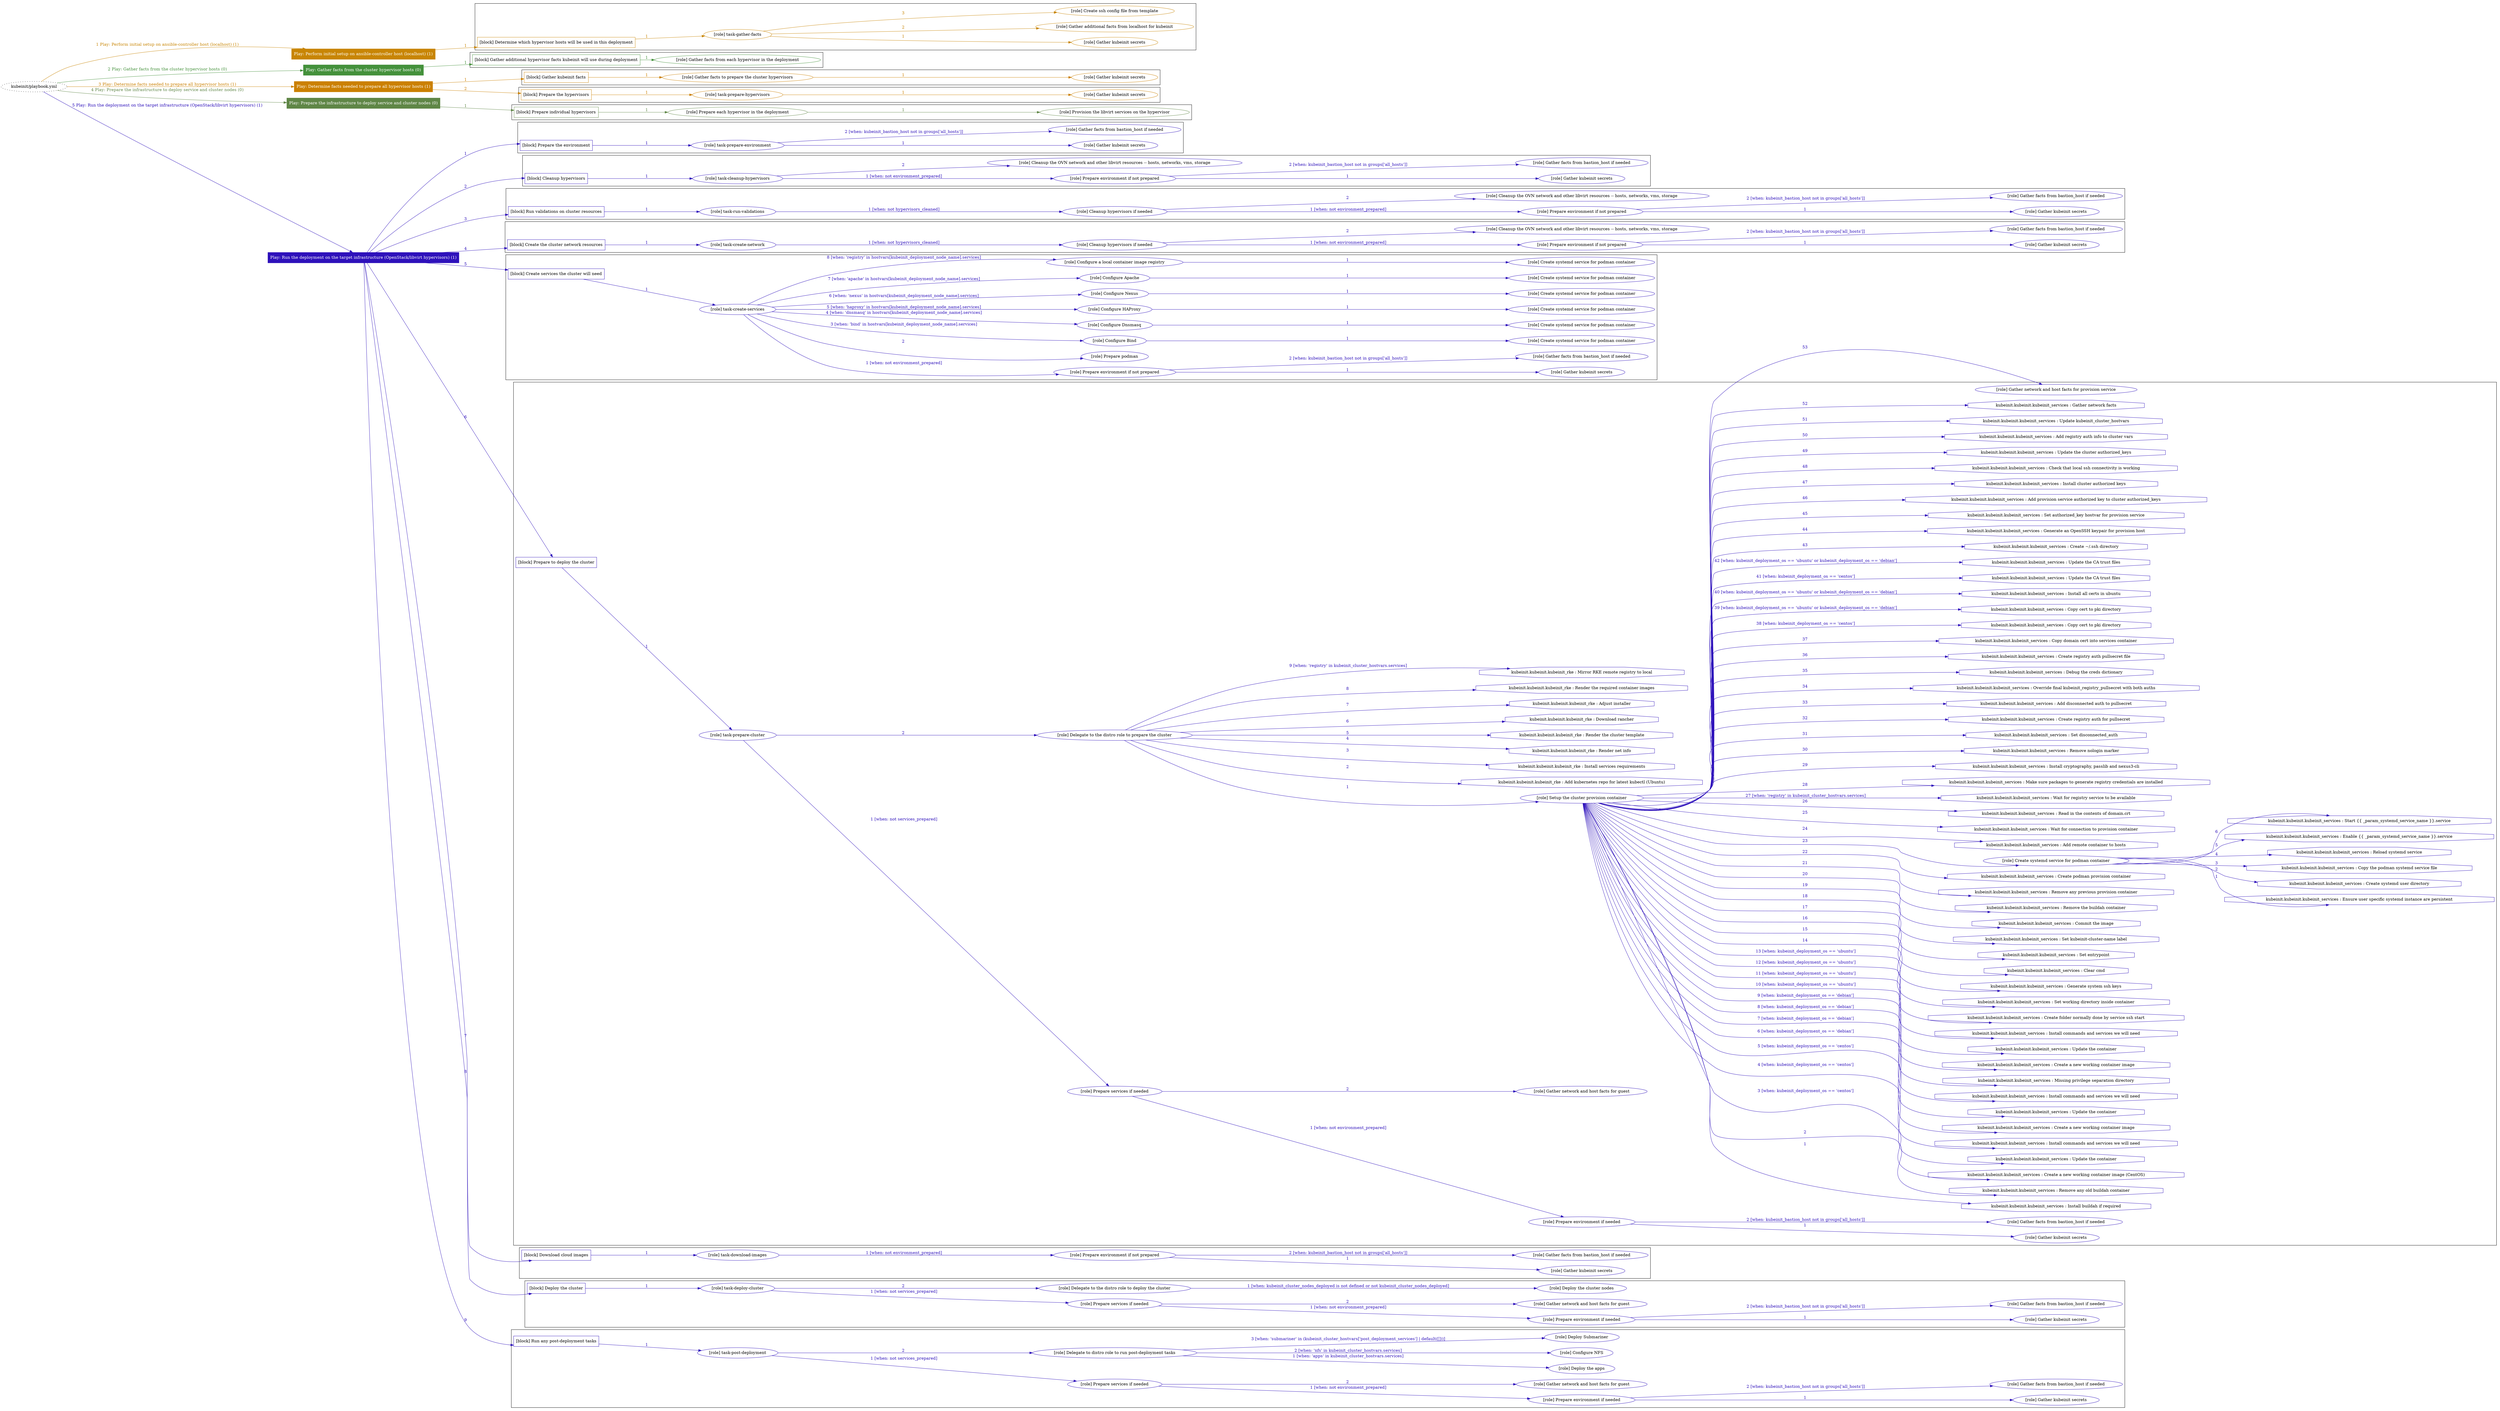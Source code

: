 digraph {
	graph [concentrate=true ordering=in rankdir=LR ratio=fill]
	edge [esep=5 sep=10]
	"kubeinit/playbook.yml" [URL="/home/runner/work/kubeinit/kubeinit/kubeinit/playbook.yml" id=playbook_f2c6b696 style=dotted]
	"kubeinit/playbook.yml" -> play_b601da59 [label="1 Play: Perform initial setup on ansible-controller host (localhost) (1)" color="#c88504" fontcolor="#c88504" id=edge_play_b601da59 labeltooltip="1 Play: Perform initial setup on ansible-controller host (localhost) (1)" tooltip="1 Play: Perform initial setup on ansible-controller host (localhost) (1)"]
	subgraph "Play: Perform initial setup on ansible-controller host (localhost) (1)" {
		play_b601da59 [label="Play: Perform initial setup on ansible-controller host (localhost) (1)" URL="/home/runner/work/kubeinit/kubeinit/kubeinit/playbook.yml" color="#c88504" fontcolor="#ffffff" id=play_b601da59 shape=box style=filled tooltip=localhost]
		play_b601da59 -> block_acfab7a6 [label=1 color="#c88504" fontcolor="#c88504" id=edge_block_acfab7a6 labeltooltip=1 tooltip=1]
		subgraph cluster_block_acfab7a6 {
			block_acfab7a6 [label="[block] Determine which hypervisor hosts will be used in this deployment" URL="/home/runner/work/kubeinit/kubeinit/kubeinit/playbook.yml" color="#c88504" id=block_acfab7a6 labeltooltip="Determine which hypervisor hosts will be used in this deployment" shape=box tooltip="Determine which hypervisor hosts will be used in this deployment"]
			block_acfab7a6 -> role_443897a2 [label="1 " color="#c88504" fontcolor="#c88504" id=edge_role_443897a2 labeltooltip="1 " tooltip="1 "]
			subgraph "task-gather-facts" {
				role_443897a2 [label="[role] task-gather-facts" URL="/home/runner/work/kubeinit/kubeinit/kubeinit/playbook.yml" color="#c88504" id=role_443897a2 tooltip="task-gather-facts"]
				role_443897a2 -> role_cf64e8b1 [label="1 " color="#c88504" fontcolor="#c88504" id=edge_role_cf64e8b1 labeltooltip="1 " tooltip="1 "]
				subgraph "Gather kubeinit secrets" {
					role_cf64e8b1 [label="[role] Gather kubeinit secrets" URL="/home/runner/.ansible/collections/ansible_collections/kubeinit/kubeinit/roles/kubeinit_prepare/tasks/build_hypervisors_group.yml" color="#c88504" id=role_cf64e8b1 tooltip="Gather kubeinit secrets"]
				}
				role_443897a2 -> role_96f0944b [label="2 " color="#c88504" fontcolor="#c88504" id=edge_role_96f0944b labeltooltip="2 " tooltip="2 "]
				subgraph "Gather additional facts from localhost for kubeinit" {
					role_96f0944b [label="[role] Gather additional facts from localhost for kubeinit" URL="/home/runner/.ansible/collections/ansible_collections/kubeinit/kubeinit/roles/kubeinit_prepare/tasks/build_hypervisors_group.yml" color="#c88504" id=role_96f0944b tooltip="Gather additional facts from localhost for kubeinit"]
				}
				role_443897a2 -> role_86e3f090 [label="3 " color="#c88504" fontcolor="#c88504" id=edge_role_86e3f090 labeltooltip="3 " tooltip="3 "]
				subgraph "Create ssh config file from template" {
					role_86e3f090 [label="[role] Create ssh config file from template" URL="/home/runner/.ansible/collections/ansible_collections/kubeinit/kubeinit/roles/kubeinit_prepare/tasks/build_hypervisors_group.yml" color="#c88504" id=role_86e3f090 tooltip="Create ssh config file from template"]
				}
			}
		}
	}
	"kubeinit/playbook.yml" -> play_2d541ae7 [label="2 Play: Gather facts from the cluster hypervisor hosts (0)" color="#44913b" fontcolor="#44913b" id=edge_play_2d541ae7 labeltooltip="2 Play: Gather facts from the cluster hypervisor hosts (0)" tooltip="2 Play: Gather facts from the cluster hypervisor hosts (0)"]
	subgraph "Play: Gather facts from the cluster hypervisor hosts (0)" {
		play_2d541ae7 [label="Play: Gather facts from the cluster hypervisor hosts (0)" URL="/home/runner/work/kubeinit/kubeinit/kubeinit/playbook.yml" color="#44913b" fontcolor="#ffffff" id=play_2d541ae7 shape=box style=filled tooltip="Play: Gather facts from the cluster hypervisor hosts (0)"]
		play_2d541ae7 -> block_560351bb [label=1 color="#44913b" fontcolor="#44913b" id=edge_block_560351bb labeltooltip=1 tooltip=1]
		subgraph cluster_block_560351bb {
			block_560351bb [label="[block] Gather additional hypervisor facts kubeinit will use during deployment" URL="/home/runner/work/kubeinit/kubeinit/kubeinit/playbook.yml" color="#44913b" id=block_560351bb labeltooltip="Gather additional hypervisor facts kubeinit will use during deployment" shape=box tooltip="Gather additional hypervisor facts kubeinit will use during deployment"]
			block_560351bb -> role_ade8f3f7 [label="1 " color="#44913b" fontcolor="#44913b" id=edge_role_ade8f3f7 labeltooltip="1 " tooltip="1 "]
			subgraph "Gather facts from each hypervisor in the deployment" {
				role_ade8f3f7 [label="[role] Gather facts from each hypervisor in the deployment" URL="/home/runner/work/kubeinit/kubeinit/kubeinit/playbook.yml" color="#44913b" id=role_ade8f3f7 tooltip="Gather facts from each hypervisor in the deployment"]
			}
		}
	}
	"kubeinit/playbook.yml" -> play_165cfaea [label="3 Play: Determine facts needed to prepare all hypervisor hosts (1)" color="#cb8001" fontcolor="#cb8001" id=edge_play_165cfaea labeltooltip="3 Play: Determine facts needed to prepare all hypervisor hosts (1)" tooltip="3 Play: Determine facts needed to prepare all hypervisor hosts (1)"]
	subgraph "Play: Determine facts needed to prepare all hypervisor hosts (1)" {
		play_165cfaea [label="Play: Determine facts needed to prepare all hypervisor hosts (1)" URL="/home/runner/work/kubeinit/kubeinit/kubeinit/playbook.yml" color="#cb8001" fontcolor="#ffffff" id=play_165cfaea shape=box style=filled tooltip=localhost]
		play_165cfaea -> block_89608226 [label=1 color="#cb8001" fontcolor="#cb8001" id=edge_block_89608226 labeltooltip=1 tooltip=1]
		subgraph cluster_block_89608226 {
			block_89608226 [label="[block] Gather kubeinit facts" URL="/home/runner/work/kubeinit/kubeinit/kubeinit/playbook.yml" color="#cb8001" id=block_89608226 labeltooltip="Gather kubeinit facts" shape=box tooltip="Gather kubeinit facts"]
			block_89608226 -> role_bde30cd1 [label="1 " color="#cb8001" fontcolor="#cb8001" id=edge_role_bde30cd1 labeltooltip="1 " tooltip="1 "]
			subgraph "Gather facts to prepare the cluster hypervisors" {
				role_bde30cd1 [label="[role] Gather facts to prepare the cluster hypervisors" URL="/home/runner/work/kubeinit/kubeinit/kubeinit/playbook.yml" color="#cb8001" id=role_bde30cd1 tooltip="Gather facts to prepare the cluster hypervisors"]
				role_bde30cd1 -> role_264fdd1e [label="1 " color="#cb8001" fontcolor="#cb8001" id=edge_role_264fdd1e labeltooltip="1 " tooltip="1 "]
				subgraph "Gather kubeinit secrets" {
					role_264fdd1e [label="[role] Gather kubeinit secrets" URL="/home/runner/.ansible/collections/ansible_collections/kubeinit/kubeinit/roles/kubeinit_prepare/tasks/gather_kubeinit_facts.yml" color="#cb8001" id=role_264fdd1e tooltip="Gather kubeinit secrets"]
				}
			}
		}
		play_165cfaea -> block_ab965261 [label=2 color="#cb8001" fontcolor="#cb8001" id=edge_block_ab965261 labeltooltip=2 tooltip=2]
		subgraph cluster_block_ab965261 {
			block_ab965261 [label="[block] Prepare the hypervisors" URL="/home/runner/work/kubeinit/kubeinit/kubeinit/playbook.yml" color="#cb8001" id=block_ab965261 labeltooltip="Prepare the hypervisors" shape=box tooltip="Prepare the hypervisors"]
			block_ab965261 -> role_e2082ec0 [label="1 " color="#cb8001" fontcolor="#cb8001" id=edge_role_e2082ec0 labeltooltip="1 " tooltip="1 "]
			subgraph "task-prepare-hypervisors" {
				role_e2082ec0 [label="[role] task-prepare-hypervisors" URL="/home/runner/work/kubeinit/kubeinit/kubeinit/playbook.yml" color="#cb8001" id=role_e2082ec0 tooltip="task-prepare-hypervisors"]
				role_e2082ec0 -> role_1720c59f [label="1 " color="#cb8001" fontcolor="#cb8001" id=edge_role_1720c59f labeltooltip="1 " tooltip="1 "]
				subgraph "Gather kubeinit secrets" {
					role_1720c59f [label="[role] Gather kubeinit secrets" URL="/home/runner/.ansible/collections/ansible_collections/kubeinit/kubeinit/roles/kubeinit_prepare/tasks/gather_kubeinit_facts.yml" color="#cb8001" id=role_1720c59f tooltip="Gather kubeinit secrets"]
				}
			}
		}
	}
	"kubeinit/playbook.yml" -> play_74df528a [label="4 Play: Prepare the infrastructure to deploy service and cluster nodes (0)" color="#5f8646" fontcolor="#5f8646" id=edge_play_74df528a labeltooltip="4 Play: Prepare the infrastructure to deploy service and cluster nodes (0)" tooltip="4 Play: Prepare the infrastructure to deploy service and cluster nodes (0)"]
	subgraph "Play: Prepare the infrastructure to deploy service and cluster nodes (0)" {
		play_74df528a [label="Play: Prepare the infrastructure to deploy service and cluster nodes (0)" URL="/home/runner/work/kubeinit/kubeinit/kubeinit/playbook.yml" color="#5f8646" fontcolor="#ffffff" id=play_74df528a shape=box style=filled tooltip="Play: Prepare the infrastructure to deploy service and cluster nodes (0)"]
		play_74df528a -> block_16278e43 [label=1 color="#5f8646" fontcolor="#5f8646" id=edge_block_16278e43 labeltooltip=1 tooltip=1]
		subgraph cluster_block_16278e43 {
			block_16278e43 [label="[block] Prepare individual hypervisors" URL="/home/runner/work/kubeinit/kubeinit/kubeinit/playbook.yml" color="#5f8646" id=block_16278e43 labeltooltip="Prepare individual hypervisors" shape=box tooltip="Prepare individual hypervisors"]
			block_16278e43 -> role_3b6203b0 [label="1 " color="#5f8646" fontcolor="#5f8646" id=edge_role_3b6203b0 labeltooltip="1 " tooltip="1 "]
			subgraph "Prepare each hypervisor in the deployment" {
				role_3b6203b0 [label="[role] Prepare each hypervisor in the deployment" URL="/home/runner/work/kubeinit/kubeinit/kubeinit/playbook.yml" color="#5f8646" id=role_3b6203b0 tooltip="Prepare each hypervisor in the deployment"]
				role_3b6203b0 -> role_9d0f1e87 [label="1 " color="#5f8646" fontcolor="#5f8646" id=edge_role_9d0f1e87 labeltooltip="1 " tooltip="1 "]
				subgraph "Provision the libvirt services on the hypervisor" {
					role_9d0f1e87 [label="[role] Provision the libvirt services on the hypervisor" URL="/home/runner/.ansible/collections/ansible_collections/kubeinit/kubeinit/roles/kubeinit_prepare/tasks/prepare_hypervisor.yml" color="#5f8646" id=role_9d0f1e87 tooltip="Provision the libvirt services on the hypervisor"]
				}
			}
		}
	}
	"kubeinit/playbook.yml" -> play_8de7c110 [label="5 Play: Run the deployment on the target infrastructure (OpenStack/libvirt hypervisors) (1)" color="#2e11bb" fontcolor="#2e11bb" id=edge_play_8de7c110 labeltooltip="5 Play: Run the deployment on the target infrastructure (OpenStack/libvirt hypervisors) (1)" tooltip="5 Play: Run the deployment on the target infrastructure (OpenStack/libvirt hypervisors) (1)"]
	subgraph "Play: Run the deployment on the target infrastructure (OpenStack/libvirt hypervisors) (1)" {
		play_8de7c110 [label="Play: Run the deployment on the target infrastructure (OpenStack/libvirt hypervisors) (1)" URL="/home/runner/work/kubeinit/kubeinit/kubeinit/playbook.yml" color="#2e11bb" fontcolor="#ffffff" id=play_8de7c110 shape=box style=filled tooltip=localhost]
		play_8de7c110 -> block_73af7fee [label=1 color="#2e11bb" fontcolor="#2e11bb" id=edge_block_73af7fee labeltooltip=1 tooltip=1]
		subgraph cluster_block_73af7fee {
			block_73af7fee [label="[block] Prepare the environment" URL="/home/runner/work/kubeinit/kubeinit/kubeinit/playbook.yml" color="#2e11bb" id=block_73af7fee labeltooltip="Prepare the environment" shape=box tooltip="Prepare the environment"]
			block_73af7fee -> role_7ddae217 [label="1 " color="#2e11bb" fontcolor="#2e11bb" id=edge_role_7ddae217 labeltooltip="1 " tooltip="1 "]
			subgraph "task-prepare-environment" {
				role_7ddae217 [label="[role] task-prepare-environment" URL="/home/runner/work/kubeinit/kubeinit/kubeinit/playbook.yml" color="#2e11bb" id=role_7ddae217 tooltip="task-prepare-environment"]
				role_7ddae217 -> role_ac120be3 [label="1 " color="#2e11bb" fontcolor="#2e11bb" id=edge_role_ac120be3 labeltooltip="1 " tooltip="1 "]
				subgraph "Gather kubeinit secrets" {
					role_ac120be3 [label="[role] Gather kubeinit secrets" URL="/home/runner/.ansible/collections/ansible_collections/kubeinit/kubeinit/roles/kubeinit_prepare/tasks/gather_kubeinit_facts.yml" color="#2e11bb" id=role_ac120be3 tooltip="Gather kubeinit secrets"]
				}
				role_7ddae217 -> role_151d7be6 [label="2 [when: kubeinit_bastion_host not in groups['all_hosts']]" color="#2e11bb" fontcolor="#2e11bb" id=edge_role_151d7be6 labeltooltip="2 [when: kubeinit_bastion_host not in groups['all_hosts']]" tooltip="2 [when: kubeinit_bastion_host not in groups['all_hosts']]"]
				subgraph "Gather facts from bastion_host if needed" {
					role_151d7be6 [label="[role] Gather facts from bastion_host if needed" URL="/home/runner/.ansible/collections/ansible_collections/kubeinit/kubeinit/roles/kubeinit_prepare/tasks/main.yml" color="#2e11bb" id=role_151d7be6 tooltip="Gather facts from bastion_host if needed"]
				}
			}
		}
		play_8de7c110 -> block_b5f0fbe6 [label=2 color="#2e11bb" fontcolor="#2e11bb" id=edge_block_b5f0fbe6 labeltooltip=2 tooltip=2]
		subgraph cluster_block_b5f0fbe6 {
			block_b5f0fbe6 [label="[block] Cleanup hypervisors" URL="/home/runner/work/kubeinit/kubeinit/kubeinit/playbook.yml" color="#2e11bb" id=block_b5f0fbe6 labeltooltip="Cleanup hypervisors" shape=box tooltip="Cleanup hypervisors"]
			block_b5f0fbe6 -> role_90fd2508 [label="1 " color="#2e11bb" fontcolor="#2e11bb" id=edge_role_90fd2508 labeltooltip="1 " tooltip="1 "]
			subgraph "task-cleanup-hypervisors" {
				role_90fd2508 [label="[role] task-cleanup-hypervisors" URL="/home/runner/work/kubeinit/kubeinit/kubeinit/playbook.yml" color="#2e11bb" id=role_90fd2508 tooltip="task-cleanup-hypervisors"]
				role_90fd2508 -> role_59fc4d8e [label="1 [when: not environment_prepared]" color="#2e11bb" fontcolor="#2e11bb" id=edge_role_59fc4d8e labeltooltip="1 [when: not environment_prepared]" tooltip="1 [when: not environment_prepared]"]
				subgraph "Prepare environment if not prepared" {
					role_59fc4d8e [label="[role] Prepare environment if not prepared" URL="/home/runner/.ansible/collections/ansible_collections/kubeinit/kubeinit/roles/kubeinit_libvirt/tasks/cleanup_hypervisors.yml" color="#2e11bb" id=role_59fc4d8e tooltip="Prepare environment if not prepared"]
					role_59fc4d8e -> role_e6e64c3e [label="1 " color="#2e11bb" fontcolor="#2e11bb" id=edge_role_e6e64c3e labeltooltip="1 " tooltip="1 "]
					subgraph "Gather kubeinit secrets" {
						role_e6e64c3e [label="[role] Gather kubeinit secrets" URL="/home/runner/.ansible/collections/ansible_collections/kubeinit/kubeinit/roles/kubeinit_prepare/tasks/gather_kubeinit_facts.yml" color="#2e11bb" id=role_e6e64c3e tooltip="Gather kubeinit secrets"]
					}
					role_59fc4d8e -> role_50fc43ba [label="2 [when: kubeinit_bastion_host not in groups['all_hosts']]" color="#2e11bb" fontcolor="#2e11bb" id=edge_role_50fc43ba labeltooltip="2 [when: kubeinit_bastion_host not in groups['all_hosts']]" tooltip="2 [when: kubeinit_bastion_host not in groups['all_hosts']]"]
					subgraph "Gather facts from bastion_host if needed" {
						role_50fc43ba [label="[role] Gather facts from bastion_host if needed" URL="/home/runner/.ansible/collections/ansible_collections/kubeinit/kubeinit/roles/kubeinit_prepare/tasks/main.yml" color="#2e11bb" id=role_50fc43ba tooltip="Gather facts from bastion_host if needed"]
					}
				}
				role_90fd2508 -> role_9105bc61 [label="2 " color="#2e11bb" fontcolor="#2e11bb" id=edge_role_9105bc61 labeltooltip="2 " tooltip="2 "]
				subgraph "Cleanup the OVN network and other libvirt resources -- hosts, networks, vms, storage" {
					role_9105bc61 [label="[role] Cleanup the OVN network and other libvirt resources -- hosts, networks, vms, storage" URL="/home/runner/.ansible/collections/ansible_collections/kubeinit/kubeinit/roles/kubeinit_libvirt/tasks/cleanup_hypervisors.yml" color="#2e11bb" id=role_9105bc61 tooltip="Cleanup the OVN network and other libvirt resources -- hosts, networks, vms, storage"]
				}
			}
		}
		play_8de7c110 -> block_4a4ba4c9 [label=3 color="#2e11bb" fontcolor="#2e11bb" id=edge_block_4a4ba4c9 labeltooltip=3 tooltip=3]
		subgraph cluster_block_4a4ba4c9 {
			block_4a4ba4c9 [label="[block] Run validations on cluster resources" URL="/home/runner/work/kubeinit/kubeinit/kubeinit/playbook.yml" color="#2e11bb" id=block_4a4ba4c9 labeltooltip="Run validations on cluster resources" shape=box tooltip="Run validations on cluster resources"]
			block_4a4ba4c9 -> role_18630f25 [label="1 " color="#2e11bb" fontcolor="#2e11bb" id=edge_role_18630f25 labeltooltip="1 " tooltip="1 "]
			subgraph "task-run-validations" {
				role_18630f25 [label="[role] task-run-validations" URL="/home/runner/work/kubeinit/kubeinit/kubeinit/playbook.yml" color="#2e11bb" id=role_18630f25 tooltip="task-run-validations"]
				role_18630f25 -> role_9eab66a6 [label="1 [when: not hypervisors_cleaned]" color="#2e11bb" fontcolor="#2e11bb" id=edge_role_9eab66a6 labeltooltip="1 [when: not hypervisors_cleaned]" tooltip="1 [when: not hypervisors_cleaned]"]
				subgraph "Cleanup hypervisors if needed" {
					role_9eab66a6 [label="[role] Cleanup hypervisors if needed" URL="/home/runner/.ansible/collections/ansible_collections/kubeinit/kubeinit/roles/kubeinit_validations/tasks/main.yml" color="#2e11bb" id=role_9eab66a6 tooltip="Cleanup hypervisors if needed"]
					role_9eab66a6 -> role_1fc5c1a2 [label="1 [when: not environment_prepared]" color="#2e11bb" fontcolor="#2e11bb" id=edge_role_1fc5c1a2 labeltooltip="1 [when: not environment_prepared]" tooltip="1 [when: not environment_prepared]"]
					subgraph "Prepare environment if not prepared" {
						role_1fc5c1a2 [label="[role] Prepare environment if not prepared" URL="/home/runner/.ansible/collections/ansible_collections/kubeinit/kubeinit/roles/kubeinit_libvirt/tasks/cleanup_hypervisors.yml" color="#2e11bb" id=role_1fc5c1a2 tooltip="Prepare environment if not prepared"]
						role_1fc5c1a2 -> role_9d732704 [label="1 " color="#2e11bb" fontcolor="#2e11bb" id=edge_role_9d732704 labeltooltip="1 " tooltip="1 "]
						subgraph "Gather kubeinit secrets" {
							role_9d732704 [label="[role] Gather kubeinit secrets" URL="/home/runner/.ansible/collections/ansible_collections/kubeinit/kubeinit/roles/kubeinit_prepare/tasks/gather_kubeinit_facts.yml" color="#2e11bb" id=role_9d732704 tooltip="Gather kubeinit secrets"]
						}
						role_1fc5c1a2 -> role_14804775 [label="2 [when: kubeinit_bastion_host not in groups['all_hosts']]" color="#2e11bb" fontcolor="#2e11bb" id=edge_role_14804775 labeltooltip="2 [when: kubeinit_bastion_host not in groups['all_hosts']]" tooltip="2 [when: kubeinit_bastion_host not in groups['all_hosts']]"]
						subgraph "Gather facts from bastion_host if needed" {
							role_14804775 [label="[role] Gather facts from bastion_host if needed" URL="/home/runner/.ansible/collections/ansible_collections/kubeinit/kubeinit/roles/kubeinit_prepare/tasks/main.yml" color="#2e11bb" id=role_14804775 tooltip="Gather facts from bastion_host if needed"]
						}
					}
					role_9eab66a6 -> role_1d3ecf81 [label="2 " color="#2e11bb" fontcolor="#2e11bb" id=edge_role_1d3ecf81 labeltooltip="2 " tooltip="2 "]
					subgraph "Cleanup the OVN network and other libvirt resources -- hosts, networks, vms, storage" {
						role_1d3ecf81 [label="[role] Cleanup the OVN network and other libvirt resources -- hosts, networks, vms, storage" URL="/home/runner/.ansible/collections/ansible_collections/kubeinit/kubeinit/roles/kubeinit_libvirt/tasks/cleanup_hypervisors.yml" color="#2e11bb" id=role_1d3ecf81 tooltip="Cleanup the OVN network and other libvirt resources -- hosts, networks, vms, storage"]
					}
				}
			}
		}
		play_8de7c110 -> block_0ae04edb [label=4 color="#2e11bb" fontcolor="#2e11bb" id=edge_block_0ae04edb labeltooltip=4 tooltip=4]
		subgraph cluster_block_0ae04edb {
			block_0ae04edb [label="[block] Create the cluster network resources" URL="/home/runner/work/kubeinit/kubeinit/kubeinit/playbook.yml" color="#2e11bb" id=block_0ae04edb labeltooltip="Create the cluster network resources" shape=box tooltip="Create the cluster network resources"]
			block_0ae04edb -> role_3435e3df [label="1 " color="#2e11bb" fontcolor="#2e11bb" id=edge_role_3435e3df labeltooltip="1 " tooltip="1 "]
			subgraph "task-create-network" {
				role_3435e3df [label="[role] task-create-network" URL="/home/runner/work/kubeinit/kubeinit/kubeinit/playbook.yml" color="#2e11bb" id=role_3435e3df tooltip="task-create-network"]
				role_3435e3df -> role_109b00b9 [label="1 [when: not hypervisors_cleaned]" color="#2e11bb" fontcolor="#2e11bb" id=edge_role_109b00b9 labeltooltip="1 [when: not hypervisors_cleaned]" tooltip="1 [when: not hypervisors_cleaned]"]
				subgraph "Cleanup hypervisors if needed" {
					role_109b00b9 [label="[role] Cleanup hypervisors if needed" URL="/home/runner/.ansible/collections/ansible_collections/kubeinit/kubeinit/roles/kubeinit_libvirt/tasks/create_network.yml" color="#2e11bb" id=role_109b00b9 tooltip="Cleanup hypervisors if needed"]
					role_109b00b9 -> role_6f311c3f [label="1 [when: not environment_prepared]" color="#2e11bb" fontcolor="#2e11bb" id=edge_role_6f311c3f labeltooltip="1 [when: not environment_prepared]" tooltip="1 [when: not environment_prepared]"]
					subgraph "Prepare environment if not prepared" {
						role_6f311c3f [label="[role] Prepare environment if not prepared" URL="/home/runner/.ansible/collections/ansible_collections/kubeinit/kubeinit/roles/kubeinit_libvirt/tasks/cleanup_hypervisors.yml" color="#2e11bb" id=role_6f311c3f tooltip="Prepare environment if not prepared"]
						role_6f311c3f -> role_a19b8269 [label="1 " color="#2e11bb" fontcolor="#2e11bb" id=edge_role_a19b8269 labeltooltip="1 " tooltip="1 "]
						subgraph "Gather kubeinit secrets" {
							role_a19b8269 [label="[role] Gather kubeinit secrets" URL="/home/runner/.ansible/collections/ansible_collections/kubeinit/kubeinit/roles/kubeinit_prepare/tasks/gather_kubeinit_facts.yml" color="#2e11bb" id=role_a19b8269 tooltip="Gather kubeinit secrets"]
						}
						role_6f311c3f -> role_2400f970 [label="2 [when: kubeinit_bastion_host not in groups['all_hosts']]" color="#2e11bb" fontcolor="#2e11bb" id=edge_role_2400f970 labeltooltip="2 [when: kubeinit_bastion_host not in groups['all_hosts']]" tooltip="2 [when: kubeinit_bastion_host not in groups['all_hosts']]"]
						subgraph "Gather facts from bastion_host if needed" {
							role_2400f970 [label="[role] Gather facts from bastion_host if needed" URL="/home/runner/.ansible/collections/ansible_collections/kubeinit/kubeinit/roles/kubeinit_prepare/tasks/main.yml" color="#2e11bb" id=role_2400f970 tooltip="Gather facts from bastion_host if needed"]
						}
					}
					role_109b00b9 -> role_1c47134f [label="2 " color="#2e11bb" fontcolor="#2e11bb" id=edge_role_1c47134f labeltooltip="2 " tooltip="2 "]
					subgraph "Cleanup the OVN network and other libvirt resources -- hosts, networks, vms, storage" {
						role_1c47134f [label="[role] Cleanup the OVN network and other libvirt resources -- hosts, networks, vms, storage" URL="/home/runner/.ansible/collections/ansible_collections/kubeinit/kubeinit/roles/kubeinit_libvirt/tasks/cleanup_hypervisors.yml" color="#2e11bb" id=role_1c47134f tooltip="Cleanup the OVN network and other libvirt resources -- hosts, networks, vms, storage"]
					}
				}
			}
		}
		play_8de7c110 -> block_b62e9be1 [label=5 color="#2e11bb" fontcolor="#2e11bb" id=edge_block_b62e9be1 labeltooltip=5 tooltip=5]
		subgraph cluster_block_b62e9be1 {
			block_b62e9be1 [label="[block] Create services the cluster will need" URL="/home/runner/work/kubeinit/kubeinit/kubeinit/playbook.yml" color="#2e11bb" id=block_b62e9be1 labeltooltip="Create services the cluster will need" shape=box tooltip="Create services the cluster will need"]
			block_b62e9be1 -> role_2b01b62c [label="1 " color="#2e11bb" fontcolor="#2e11bb" id=edge_role_2b01b62c labeltooltip="1 " tooltip="1 "]
			subgraph "task-create-services" {
				role_2b01b62c [label="[role] task-create-services" URL="/home/runner/work/kubeinit/kubeinit/kubeinit/playbook.yml" color="#2e11bb" id=role_2b01b62c tooltip="task-create-services"]
				role_2b01b62c -> role_b5d11b60 [label="1 [when: not environment_prepared]" color="#2e11bb" fontcolor="#2e11bb" id=edge_role_b5d11b60 labeltooltip="1 [when: not environment_prepared]" tooltip="1 [when: not environment_prepared]"]
				subgraph "Prepare environment if not prepared" {
					role_b5d11b60 [label="[role] Prepare environment if not prepared" URL="/home/runner/.ansible/collections/ansible_collections/kubeinit/kubeinit/roles/kubeinit_services/tasks/main.yml" color="#2e11bb" id=role_b5d11b60 tooltip="Prepare environment if not prepared"]
					role_b5d11b60 -> role_8f3a1018 [label="1 " color="#2e11bb" fontcolor="#2e11bb" id=edge_role_8f3a1018 labeltooltip="1 " tooltip="1 "]
					subgraph "Gather kubeinit secrets" {
						role_8f3a1018 [label="[role] Gather kubeinit secrets" URL="/home/runner/.ansible/collections/ansible_collections/kubeinit/kubeinit/roles/kubeinit_prepare/tasks/gather_kubeinit_facts.yml" color="#2e11bb" id=role_8f3a1018 tooltip="Gather kubeinit secrets"]
					}
					role_b5d11b60 -> role_f0b2bef3 [label="2 [when: kubeinit_bastion_host not in groups['all_hosts']]" color="#2e11bb" fontcolor="#2e11bb" id=edge_role_f0b2bef3 labeltooltip="2 [when: kubeinit_bastion_host not in groups['all_hosts']]" tooltip="2 [when: kubeinit_bastion_host not in groups['all_hosts']]"]
					subgraph "Gather facts from bastion_host if needed" {
						role_f0b2bef3 [label="[role] Gather facts from bastion_host if needed" URL="/home/runner/.ansible/collections/ansible_collections/kubeinit/kubeinit/roles/kubeinit_prepare/tasks/main.yml" color="#2e11bb" id=role_f0b2bef3 tooltip="Gather facts from bastion_host if needed"]
					}
				}
				role_2b01b62c -> role_b5785042 [label="2 " color="#2e11bb" fontcolor="#2e11bb" id=edge_role_b5785042 labeltooltip="2 " tooltip="2 "]
				subgraph "Prepare podman" {
					role_b5785042 [label="[role] Prepare podman" URL="/home/runner/.ansible/collections/ansible_collections/kubeinit/kubeinit/roles/kubeinit_services/tasks/00_create_service_pod.yml" color="#2e11bb" id=role_b5785042 tooltip="Prepare podman"]
				}
				role_2b01b62c -> role_e709c784 [label="3 [when: 'bind' in hostvars[kubeinit_deployment_node_name].services]" color="#2e11bb" fontcolor="#2e11bb" id=edge_role_e709c784 labeltooltip="3 [when: 'bind' in hostvars[kubeinit_deployment_node_name].services]" tooltip="3 [when: 'bind' in hostvars[kubeinit_deployment_node_name].services]"]
				subgraph "Configure Bind" {
					role_e709c784 [label="[role] Configure Bind" URL="/home/runner/.ansible/collections/ansible_collections/kubeinit/kubeinit/roles/kubeinit_services/tasks/start_services_containers.yml" color="#2e11bb" id=role_e709c784 tooltip="Configure Bind"]
					role_e709c784 -> role_120ebfd8 [label="1 " color="#2e11bb" fontcolor="#2e11bb" id=edge_role_120ebfd8 labeltooltip="1 " tooltip="1 "]
					subgraph "Create systemd service for podman container" {
						role_120ebfd8 [label="[role] Create systemd service for podman container" URL="/home/runner/.ansible/collections/ansible_collections/kubeinit/kubeinit/roles/kubeinit_bind/tasks/main.yml" color="#2e11bb" id=role_120ebfd8 tooltip="Create systemd service for podman container"]
					}
				}
				role_2b01b62c -> role_73d71dc1 [label="4 [when: 'dnsmasq' in hostvars[kubeinit_deployment_node_name].services]" color="#2e11bb" fontcolor="#2e11bb" id=edge_role_73d71dc1 labeltooltip="4 [when: 'dnsmasq' in hostvars[kubeinit_deployment_node_name].services]" tooltip="4 [when: 'dnsmasq' in hostvars[kubeinit_deployment_node_name].services]"]
				subgraph "Configure Dnsmasq" {
					role_73d71dc1 [label="[role] Configure Dnsmasq" URL="/home/runner/.ansible/collections/ansible_collections/kubeinit/kubeinit/roles/kubeinit_services/tasks/start_services_containers.yml" color="#2e11bb" id=role_73d71dc1 tooltip="Configure Dnsmasq"]
					role_73d71dc1 -> role_f9da34fb [label="1 " color="#2e11bb" fontcolor="#2e11bb" id=edge_role_f9da34fb labeltooltip="1 " tooltip="1 "]
					subgraph "Create systemd service for podman container" {
						role_f9da34fb [label="[role] Create systemd service for podman container" URL="/home/runner/.ansible/collections/ansible_collections/kubeinit/kubeinit/roles/kubeinit_dnsmasq/tasks/main.yml" color="#2e11bb" id=role_f9da34fb tooltip="Create systemd service for podman container"]
					}
				}
				role_2b01b62c -> role_4733dc27 [label="5 [when: 'haproxy' in hostvars[kubeinit_deployment_node_name].services]" color="#2e11bb" fontcolor="#2e11bb" id=edge_role_4733dc27 labeltooltip="5 [when: 'haproxy' in hostvars[kubeinit_deployment_node_name].services]" tooltip="5 [when: 'haproxy' in hostvars[kubeinit_deployment_node_name].services]"]
				subgraph "Configure HAProxy" {
					role_4733dc27 [label="[role] Configure HAProxy" URL="/home/runner/.ansible/collections/ansible_collections/kubeinit/kubeinit/roles/kubeinit_services/tasks/start_services_containers.yml" color="#2e11bb" id=role_4733dc27 tooltip="Configure HAProxy"]
					role_4733dc27 -> role_88011aea [label="1 " color="#2e11bb" fontcolor="#2e11bb" id=edge_role_88011aea labeltooltip="1 " tooltip="1 "]
					subgraph "Create systemd service for podman container" {
						role_88011aea [label="[role] Create systemd service for podman container" URL="/home/runner/.ansible/collections/ansible_collections/kubeinit/kubeinit/roles/kubeinit_haproxy/tasks/main.yml" color="#2e11bb" id=role_88011aea tooltip="Create systemd service for podman container"]
					}
				}
				role_2b01b62c -> role_807c4356 [label="6 [when: 'nexus' in hostvars[kubeinit_deployment_node_name].services]" color="#2e11bb" fontcolor="#2e11bb" id=edge_role_807c4356 labeltooltip="6 [when: 'nexus' in hostvars[kubeinit_deployment_node_name].services]" tooltip="6 [when: 'nexus' in hostvars[kubeinit_deployment_node_name].services]"]
				subgraph "Configure Nexus" {
					role_807c4356 [label="[role] Configure Nexus" URL="/home/runner/.ansible/collections/ansible_collections/kubeinit/kubeinit/roles/kubeinit_services/tasks/start_services_containers.yml" color="#2e11bb" id=role_807c4356 tooltip="Configure Nexus"]
					role_807c4356 -> role_265897f6 [label="1 " color="#2e11bb" fontcolor="#2e11bb" id=edge_role_265897f6 labeltooltip="1 " tooltip="1 "]
					subgraph "Create systemd service for podman container" {
						role_265897f6 [label="[role] Create systemd service for podman container" URL="/home/runner/.ansible/collections/ansible_collections/kubeinit/kubeinit/roles/kubeinit_nexus/tasks/main.yml" color="#2e11bb" id=role_265897f6 tooltip="Create systemd service for podman container"]
					}
				}
				role_2b01b62c -> role_4b5fc345 [label="7 [when: 'apache' in hostvars[kubeinit_deployment_node_name].services]" color="#2e11bb" fontcolor="#2e11bb" id=edge_role_4b5fc345 labeltooltip="7 [when: 'apache' in hostvars[kubeinit_deployment_node_name].services]" tooltip="7 [when: 'apache' in hostvars[kubeinit_deployment_node_name].services]"]
				subgraph "Configure Apache" {
					role_4b5fc345 [label="[role] Configure Apache" URL="/home/runner/.ansible/collections/ansible_collections/kubeinit/kubeinit/roles/kubeinit_services/tasks/start_services_containers.yml" color="#2e11bb" id=role_4b5fc345 tooltip="Configure Apache"]
					role_4b5fc345 -> role_674e9f0b [label="1 " color="#2e11bb" fontcolor="#2e11bb" id=edge_role_674e9f0b labeltooltip="1 " tooltip="1 "]
					subgraph "Create systemd service for podman container" {
						role_674e9f0b [label="[role] Create systemd service for podman container" URL="/home/runner/.ansible/collections/ansible_collections/kubeinit/kubeinit/roles/kubeinit_apache/tasks/main.yml" color="#2e11bb" id=role_674e9f0b tooltip="Create systemd service for podman container"]
					}
				}
				role_2b01b62c -> role_91596d45 [label="8 [when: 'registry' in hostvars[kubeinit_deployment_node_name].services]" color="#2e11bb" fontcolor="#2e11bb" id=edge_role_91596d45 labeltooltip="8 [when: 'registry' in hostvars[kubeinit_deployment_node_name].services]" tooltip="8 [when: 'registry' in hostvars[kubeinit_deployment_node_name].services]"]
				subgraph "Configure a local container image registry" {
					role_91596d45 [label="[role] Configure a local container image registry" URL="/home/runner/.ansible/collections/ansible_collections/kubeinit/kubeinit/roles/kubeinit_services/tasks/start_services_containers.yml" color="#2e11bb" id=role_91596d45 tooltip="Configure a local container image registry"]
					role_91596d45 -> role_5c33a2b1 [label="1 " color="#2e11bb" fontcolor="#2e11bb" id=edge_role_5c33a2b1 labeltooltip="1 " tooltip="1 "]
					subgraph "Create systemd service for podman container" {
						role_5c33a2b1 [label="[role] Create systemd service for podman container" URL="/home/runner/.ansible/collections/ansible_collections/kubeinit/kubeinit/roles/kubeinit_registry/tasks/main.yml" color="#2e11bb" id=role_5c33a2b1 tooltip="Create systemd service for podman container"]
					}
				}
			}
		}
		play_8de7c110 -> block_ac5494ae [label=6 color="#2e11bb" fontcolor="#2e11bb" id=edge_block_ac5494ae labeltooltip=6 tooltip=6]
		subgraph cluster_block_ac5494ae {
			block_ac5494ae [label="[block] Prepare to deploy the cluster" URL="/home/runner/work/kubeinit/kubeinit/kubeinit/playbook.yml" color="#2e11bb" id=block_ac5494ae labeltooltip="Prepare to deploy the cluster" shape=box tooltip="Prepare to deploy the cluster"]
			block_ac5494ae -> role_ef61e2e8 [label="1 " color="#2e11bb" fontcolor="#2e11bb" id=edge_role_ef61e2e8 labeltooltip="1 " tooltip="1 "]
			subgraph "task-prepare-cluster" {
				role_ef61e2e8 [label="[role] task-prepare-cluster" URL="/home/runner/work/kubeinit/kubeinit/kubeinit/playbook.yml" color="#2e11bb" id=role_ef61e2e8 tooltip="task-prepare-cluster"]
				role_ef61e2e8 -> role_e474ea5b [label="1 [when: not services_prepared]" color="#2e11bb" fontcolor="#2e11bb" id=edge_role_e474ea5b labeltooltip="1 [when: not services_prepared]" tooltip="1 [when: not services_prepared]"]
				subgraph "Prepare services if needed" {
					role_e474ea5b [label="[role] Prepare services if needed" URL="/home/runner/.ansible/collections/ansible_collections/kubeinit/kubeinit/roles/kubeinit_prepare/tasks/prepare_cluster.yml" color="#2e11bb" id=role_e474ea5b tooltip="Prepare services if needed"]
					role_e474ea5b -> role_2da10b53 [label="1 [when: not environment_prepared]" color="#2e11bb" fontcolor="#2e11bb" id=edge_role_2da10b53 labeltooltip="1 [when: not environment_prepared]" tooltip="1 [when: not environment_prepared]"]
					subgraph "Prepare environment if needed" {
						role_2da10b53 [label="[role] Prepare environment if needed" URL="/home/runner/.ansible/collections/ansible_collections/kubeinit/kubeinit/roles/kubeinit_services/tasks/prepare_services.yml" color="#2e11bb" id=role_2da10b53 tooltip="Prepare environment if needed"]
						role_2da10b53 -> role_96b81ef1 [label="1 " color="#2e11bb" fontcolor="#2e11bb" id=edge_role_96b81ef1 labeltooltip="1 " tooltip="1 "]
						subgraph "Gather kubeinit secrets" {
							role_96b81ef1 [label="[role] Gather kubeinit secrets" URL="/home/runner/.ansible/collections/ansible_collections/kubeinit/kubeinit/roles/kubeinit_prepare/tasks/gather_kubeinit_facts.yml" color="#2e11bb" id=role_96b81ef1 tooltip="Gather kubeinit secrets"]
						}
						role_2da10b53 -> role_e078888f [label="2 [when: kubeinit_bastion_host not in groups['all_hosts']]" color="#2e11bb" fontcolor="#2e11bb" id=edge_role_e078888f labeltooltip="2 [when: kubeinit_bastion_host not in groups['all_hosts']]" tooltip="2 [when: kubeinit_bastion_host not in groups['all_hosts']]"]
						subgraph "Gather facts from bastion_host if needed" {
							role_e078888f [label="[role] Gather facts from bastion_host if needed" URL="/home/runner/.ansible/collections/ansible_collections/kubeinit/kubeinit/roles/kubeinit_prepare/tasks/main.yml" color="#2e11bb" id=role_e078888f tooltip="Gather facts from bastion_host if needed"]
						}
					}
					role_e474ea5b -> role_c4ee5fa1 [label="2 " color="#2e11bb" fontcolor="#2e11bb" id=edge_role_c4ee5fa1 labeltooltip="2 " tooltip="2 "]
					subgraph "Gather network and host facts for guest" {
						role_c4ee5fa1 [label="[role] Gather network and host facts for guest" URL="/home/runner/.ansible/collections/ansible_collections/kubeinit/kubeinit/roles/kubeinit_services/tasks/prepare_services.yml" color="#2e11bb" id=role_c4ee5fa1 tooltip="Gather network and host facts for guest"]
					}
				}
				role_ef61e2e8 -> role_26e9b7ac [label="2 " color="#2e11bb" fontcolor="#2e11bb" id=edge_role_26e9b7ac labeltooltip="2 " tooltip="2 "]
				subgraph "Delegate to the distro role to prepare the cluster" {
					role_26e9b7ac [label="[role] Delegate to the distro role to prepare the cluster" URL="/home/runner/.ansible/collections/ansible_collections/kubeinit/kubeinit/roles/kubeinit_prepare/tasks/prepare_cluster.yml" color="#2e11bb" id=role_26e9b7ac tooltip="Delegate to the distro role to prepare the cluster"]
					role_26e9b7ac -> role_92c394f1 [label="1 " color="#2e11bb" fontcolor="#2e11bb" id=edge_role_92c394f1 labeltooltip="1 " tooltip="1 "]
					subgraph "Setup the cluster provision container" {
						role_92c394f1 [label="[role] Setup the cluster provision container" URL="/home/runner/.ansible/collections/ansible_collections/kubeinit/kubeinit/roles/kubeinit_rke/tasks/prepare_cluster.yml" color="#2e11bb" id=role_92c394f1 tooltip="Setup the cluster provision container"]
						task_ef9ad7b8 [label="kubeinit.kubeinit.kubeinit_services : Install buildah if required" URL="/home/runner/.ansible/collections/ansible_collections/kubeinit/kubeinit/roles/kubeinit_services/tasks/create_provision_container.yml" color="#2e11bb" id=task_ef9ad7b8 shape=octagon tooltip="kubeinit.kubeinit.kubeinit_services : Install buildah if required"]
						role_92c394f1 -> task_ef9ad7b8 [label="1 " color="#2e11bb" fontcolor="#2e11bb" id=edge_task_ef9ad7b8 labeltooltip="1 " tooltip="1 "]
						task_be2a1bf5 [label="kubeinit.kubeinit.kubeinit_services : Remove any old buildah container" URL="/home/runner/.ansible/collections/ansible_collections/kubeinit/kubeinit/roles/kubeinit_services/tasks/create_provision_container.yml" color="#2e11bb" id=task_be2a1bf5 shape=octagon tooltip="kubeinit.kubeinit.kubeinit_services : Remove any old buildah container"]
						role_92c394f1 -> task_be2a1bf5 [label="2 " color="#2e11bb" fontcolor="#2e11bb" id=edge_task_be2a1bf5 labeltooltip="2 " tooltip="2 "]
						task_abf2af3c [label="kubeinit.kubeinit.kubeinit_services : Create a new working container image (CentOS)" URL="/home/runner/.ansible/collections/ansible_collections/kubeinit/kubeinit/roles/kubeinit_services/tasks/create_provision_container.yml" color="#2e11bb" id=task_abf2af3c shape=octagon tooltip="kubeinit.kubeinit.kubeinit_services : Create a new working container image (CentOS)"]
						role_92c394f1 -> task_abf2af3c [label="3 [when: kubeinit_deployment_os == 'centos']" color="#2e11bb" fontcolor="#2e11bb" id=edge_task_abf2af3c labeltooltip="3 [when: kubeinit_deployment_os == 'centos']" tooltip="3 [when: kubeinit_deployment_os == 'centos']"]
						task_0d7f808a [label="kubeinit.kubeinit.kubeinit_services : Update the container" URL="/home/runner/.ansible/collections/ansible_collections/kubeinit/kubeinit/roles/kubeinit_services/tasks/create_provision_container.yml" color="#2e11bb" id=task_0d7f808a shape=octagon tooltip="kubeinit.kubeinit.kubeinit_services : Update the container"]
						role_92c394f1 -> task_0d7f808a [label="4 [when: kubeinit_deployment_os == 'centos']" color="#2e11bb" fontcolor="#2e11bb" id=edge_task_0d7f808a labeltooltip="4 [when: kubeinit_deployment_os == 'centos']" tooltip="4 [when: kubeinit_deployment_os == 'centos']"]
						task_fc4d450e [label="kubeinit.kubeinit.kubeinit_services : Install commands and services we will need" URL="/home/runner/.ansible/collections/ansible_collections/kubeinit/kubeinit/roles/kubeinit_services/tasks/create_provision_container.yml" color="#2e11bb" id=task_fc4d450e shape=octagon tooltip="kubeinit.kubeinit.kubeinit_services : Install commands and services we will need"]
						role_92c394f1 -> task_fc4d450e [label="5 [when: kubeinit_deployment_os == 'centos']" color="#2e11bb" fontcolor="#2e11bb" id=edge_task_fc4d450e labeltooltip="5 [when: kubeinit_deployment_os == 'centos']" tooltip="5 [when: kubeinit_deployment_os == 'centos']"]
						task_98011a7c [label="kubeinit.kubeinit.kubeinit_services : Create a new working container image" URL="/home/runner/.ansible/collections/ansible_collections/kubeinit/kubeinit/roles/kubeinit_services/tasks/create_provision_container.yml" color="#2e11bb" id=task_98011a7c shape=octagon tooltip="kubeinit.kubeinit.kubeinit_services : Create a new working container image"]
						role_92c394f1 -> task_98011a7c [label="6 [when: kubeinit_deployment_os == 'debian']" color="#2e11bb" fontcolor="#2e11bb" id=edge_task_98011a7c labeltooltip="6 [when: kubeinit_deployment_os == 'debian']" tooltip="6 [when: kubeinit_deployment_os == 'debian']"]
						task_0b332e1c [label="kubeinit.kubeinit.kubeinit_services : Update the container" URL="/home/runner/.ansible/collections/ansible_collections/kubeinit/kubeinit/roles/kubeinit_services/tasks/create_provision_container.yml" color="#2e11bb" id=task_0b332e1c shape=octagon tooltip="kubeinit.kubeinit.kubeinit_services : Update the container"]
						role_92c394f1 -> task_0b332e1c [label="7 [when: kubeinit_deployment_os == 'debian']" color="#2e11bb" fontcolor="#2e11bb" id=edge_task_0b332e1c labeltooltip="7 [when: kubeinit_deployment_os == 'debian']" tooltip="7 [when: kubeinit_deployment_os == 'debian']"]
						task_9300c3e1 [label="kubeinit.kubeinit.kubeinit_services : Install commands and services we will need" URL="/home/runner/.ansible/collections/ansible_collections/kubeinit/kubeinit/roles/kubeinit_services/tasks/create_provision_container.yml" color="#2e11bb" id=task_9300c3e1 shape=octagon tooltip="kubeinit.kubeinit.kubeinit_services : Install commands and services we will need"]
						role_92c394f1 -> task_9300c3e1 [label="8 [when: kubeinit_deployment_os == 'debian']" color="#2e11bb" fontcolor="#2e11bb" id=edge_task_9300c3e1 labeltooltip="8 [when: kubeinit_deployment_os == 'debian']" tooltip="8 [when: kubeinit_deployment_os == 'debian']"]
						task_6a78cad7 [label="kubeinit.kubeinit.kubeinit_services : Missing privilege separation directory" URL="/home/runner/.ansible/collections/ansible_collections/kubeinit/kubeinit/roles/kubeinit_services/tasks/create_provision_container.yml" color="#2e11bb" id=task_6a78cad7 shape=octagon tooltip="kubeinit.kubeinit.kubeinit_services : Missing privilege separation directory"]
						role_92c394f1 -> task_6a78cad7 [label="9 [when: kubeinit_deployment_os == 'debian']" color="#2e11bb" fontcolor="#2e11bb" id=edge_task_6a78cad7 labeltooltip="9 [when: kubeinit_deployment_os == 'debian']" tooltip="9 [when: kubeinit_deployment_os == 'debian']"]
						task_b0a7f67f [label="kubeinit.kubeinit.kubeinit_services : Create a new working container image" URL="/home/runner/.ansible/collections/ansible_collections/kubeinit/kubeinit/roles/kubeinit_services/tasks/create_provision_container.yml" color="#2e11bb" id=task_b0a7f67f shape=octagon tooltip="kubeinit.kubeinit.kubeinit_services : Create a new working container image"]
						role_92c394f1 -> task_b0a7f67f [label="10 [when: kubeinit_deployment_os == 'ubuntu']" color="#2e11bb" fontcolor="#2e11bb" id=edge_task_b0a7f67f labeltooltip="10 [when: kubeinit_deployment_os == 'ubuntu']" tooltip="10 [when: kubeinit_deployment_os == 'ubuntu']"]
						task_5fcab0d8 [label="kubeinit.kubeinit.kubeinit_services : Update the container" URL="/home/runner/.ansible/collections/ansible_collections/kubeinit/kubeinit/roles/kubeinit_services/tasks/create_provision_container.yml" color="#2e11bb" id=task_5fcab0d8 shape=octagon tooltip="kubeinit.kubeinit.kubeinit_services : Update the container"]
						role_92c394f1 -> task_5fcab0d8 [label="11 [when: kubeinit_deployment_os == 'ubuntu']" color="#2e11bb" fontcolor="#2e11bb" id=edge_task_5fcab0d8 labeltooltip="11 [when: kubeinit_deployment_os == 'ubuntu']" tooltip="11 [when: kubeinit_deployment_os == 'ubuntu']"]
						task_e2c3541c [label="kubeinit.kubeinit.kubeinit_services : Install commands and services we will need" URL="/home/runner/.ansible/collections/ansible_collections/kubeinit/kubeinit/roles/kubeinit_services/tasks/create_provision_container.yml" color="#2e11bb" id=task_e2c3541c shape=octagon tooltip="kubeinit.kubeinit.kubeinit_services : Install commands and services we will need"]
						role_92c394f1 -> task_e2c3541c [label="12 [when: kubeinit_deployment_os == 'ubuntu']" color="#2e11bb" fontcolor="#2e11bb" id=edge_task_e2c3541c labeltooltip="12 [when: kubeinit_deployment_os == 'ubuntu']" tooltip="12 [when: kubeinit_deployment_os == 'ubuntu']"]
						task_5f70bd2e [label="kubeinit.kubeinit.kubeinit_services : Create folder normally done by service ssh start" URL="/home/runner/.ansible/collections/ansible_collections/kubeinit/kubeinit/roles/kubeinit_services/tasks/create_provision_container.yml" color="#2e11bb" id=task_5f70bd2e shape=octagon tooltip="kubeinit.kubeinit.kubeinit_services : Create folder normally done by service ssh start"]
						role_92c394f1 -> task_5f70bd2e [label="13 [when: kubeinit_deployment_os == 'ubuntu']" color="#2e11bb" fontcolor="#2e11bb" id=edge_task_5f70bd2e labeltooltip="13 [when: kubeinit_deployment_os == 'ubuntu']" tooltip="13 [when: kubeinit_deployment_os == 'ubuntu']"]
						task_ac56789e [label="kubeinit.kubeinit.kubeinit_services : Set working directory inside container" URL="/home/runner/.ansible/collections/ansible_collections/kubeinit/kubeinit/roles/kubeinit_services/tasks/create_provision_container.yml" color="#2e11bb" id=task_ac56789e shape=octagon tooltip="kubeinit.kubeinit.kubeinit_services : Set working directory inside container"]
						role_92c394f1 -> task_ac56789e [label="14 " color="#2e11bb" fontcolor="#2e11bb" id=edge_task_ac56789e labeltooltip="14 " tooltip="14 "]
						task_dbeb46b1 [label="kubeinit.kubeinit.kubeinit_services : Generate system ssh keys" URL="/home/runner/.ansible/collections/ansible_collections/kubeinit/kubeinit/roles/kubeinit_services/tasks/create_provision_container.yml" color="#2e11bb" id=task_dbeb46b1 shape=octagon tooltip="kubeinit.kubeinit.kubeinit_services : Generate system ssh keys"]
						role_92c394f1 -> task_dbeb46b1 [label="15 " color="#2e11bb" fontcolor="#2e11bb" id=edge_task_dbeb46b1 labeltooltip="15 " tooltip="15 "]
						task_1dc46be6 [label="kubeinit.kubeinit.kubeinit_services : Clear cmd" URL="/home/runner/.ansible/collections/ansible_collections/kubeinit/kubeinit/roles/kubeinit_services/tasks/create_provision_container.yml" color="#2e11bb" id=task_1dc46be6 shape=octagon tooltip="kubeinit.kubeinit.kubeinit_services : Clear cmd"]
						role_92c394f1 -> task_1dc46be6 [label="16 " color="#2e11bb" fontcolor="#2e11bb" id=edge_task_1dc46be6 labeltooltip="16 " tooltip="16 "]
						task_dd4d3700 [label="kubeinit.kubeinit.kubeinit_services : Set entrypoint" URL="/home/runner/.ansible/collections/ansible_collections/kubeinit/kubeinit/roles/kubeinit_services/tasks/create_provision_container.yml" color="#2e11bb" id=task_dd4d3700 shape=octagon tooltip="kubeinit.kubeinit.kubeinit_services : Set entrypoint"]
						role_92c394f1 -> task_dd4d3700 [label="17 " color="#2e11bb" fontcolor="#2e11bb" id=edge_task_dd4d3700 labeltooltip="17 " tooltip="17 "]
						task_31ac11bc [label="kubeinit.kubeinit.kubeinit_services : Set kubeinit-cluster-name label" URL="/home/runner/.ansible/collections/ansible_collections/kubeinit/kubeinit/roles/kubeinit_services/tasks/create_provision_container.yml" color="#2e11bb" id=task_31ac11bc shape=octagon tooltip="kubeinit.kubeinit.kubeinit_services : Set kubeinit-cluster-name label"]
						role_92c394f1 -> task_31ac11bc [label="18 " color="#2e11bb" fontcolor="#2e11bb" id=edge_task_31ac11bc labeltooltip="18 " tooltip="18 "]
						task_0fb0af7a [label="kubeinit.kubeinit.kubeinit_services : Commit the image" URL="/home/runner/.ansible/collections/ansible_collections/kubeinit/kubeinit/roles/kubeinit_services/tasks/create_provision_container.yml" color="#2e11bb" id=task_0fb0af7a shape=octagon tooltip="kubeinit.kubeinit.kubeinit_services : Commit the image"]
						role_92c394f1 -> task_0fb0af7a [label="19 " color="#2e11bb" fontcolor="#2e11bb" id=edge_task_0fb0af7a labeltooltip="19 " tooltip="19 "]
						task_6d72b264 [label="kubeinit.kubeinit.kubeinit_services : Remove the buildah container" URL="/home/runner/.ansible/collections/ansible_collections/kubeinit/kubeinit/roles/kubeinit_services/tasks/create_provision_container.yml" color="#2e11bb" id=task_6d72b264 shape=octagon tooltip="kubeinit.kubeinit.kubeinit_services : Remove the buildah container"]
						role_92c394f1 -> task_6d72b264 [label="20 " color="#2e11bb" fontcolor="#2e11bb" id=edge_task_6d72b264 labeltooltip="20 " tooltip="20 "]
						task_0b0a8d87 [label="kubeinit.kubeinit.kubeinit_services : Remove any previous provision container" URL="/home/runner/.ansible/collections/ansible_collections/kubeinit/kubeinit/roles/kubeinit_services/tasks/create_provision_container.yml" color="#2e11bb" id=task_0b0a8d87 shape=octagon tooltip="kubeinit.kubeinit.kubeinit_services : Remove any previous provision container"]
						role_92c394f1 -> task_0b0a8d87 [label="21 " color="#2e11bb" fontcolor="#2e11bb" id=edge_task_0b0a8d87 labeltooltip="21 " tooltip="21 "]
						task_79be826d [label="kubeinit.kubeinit.kubeinit_services : Create podman provision container" URL="/home/runner/.ansible/collections/ansible_collections/kubeinit/kubeinit/roles/kubeinit_services/tasks/create_provision_container.yml" color="#2e11bb" id=task_79be826d shape=octagon tooltip="kubeinit.kubeinit.kubeinit_services : Create podman provision container"]
						role_92c394f1 -> task_79be826d [label="22 " color="#2e11bb" fontcolor="#2e11bb" id=edge_task_79be826d labeltooltip="22 " tooltip="22 "]
						role_92c394f1 -> role_0f08c47d [label="23 " color="#2e11bb" fontcolor="#2e11bb" id=edge_role_0f08c47d labeltooltip="23 " tooltip="23 "]
						subgraph "Create systemd service for podman container" {
							role_0f08c47d [label="[role] Create systemd service for podman container" URL="/home/runner/.ansible/collections/ansible_collections/kubeinit/kubeinit/roles/kubeinit_services/tasks/create_provision_container.yml" color="#2e11bb" id=role_0f08c47d tooltip="Create systemd service for podman container"]
							task_cc830107 [label="kubeinit.kubeinit.kubeinit_services : Ensure user specific systemd instance are persistent" URL="/home/runner/.ansible/collections/ansible_collections/kubeinit/kubeinit/roles/kubeinit_services/tasks/create_managed_service.yml" color="#2e11bb" id=task_cc830107 shape=octagon tooltip="kubeinit.kubeinit.kubeinit_services : Ensure user specific systemd instance are persistent"]
							role_0f08c47d -> task_cc830107 [label="1 " color="#2e11bb" fontcolor="#2e11bb" id=edge_task_cc830107 labeltooltip="1 " tooltip="1 "]
							task_c343c874 [label="kubeinit.kubeinit.kubeinit_services : Create systemd user directory" URL="/home/runner/.ansible/collections/ansible_collections/kubeinit/kubeinit/roles/kubeinit_services/tasks/create_managed_service.yml" color="#2e11bb" id=task_c343c874 shape=octagon tooltip="kubeinit.kubeinit.kubeinit_services : Create systemd user directory"]
							role_0f08c47d -> task_c343c874 [label="2 " color="#2e11bb" fontcolor="#2e11bb" id=edge_task_c343c874 labeltooltip="2 " tooltip="2 "]
							task_ae78a718 [label="kubeinit.kubeinit.kubeinit_services : Copy the podman systemd service file" URL="/home/runner/.ansible/collections/ansible_collections/kubeinit/kubeinit/roles/kubeinit_services/tasks/create_managed_service.yml" color="#2e11bb" id=task_ae78a718 shape=octagon tooltip="kubeinit.kubeinit.kubeinit_services : Copy the podman systemd service file"]
							role_0f08c47d -> task_ae78a718 [label="3 " color="#2e11bb" fontcolor="#2e11bb" id=edge_task_ae78a718 labeltooltip="3 " tooltip="3 "]
							task_52a3b71d [label="kubeinit.kubeinit.kubeinit_services : Reload systemd service" URL="/home/runner/.ansible/collections/ansible_collections/kubeinit/kubeinit/roles/kubeinit_services/tasks/create_managed_service.yml" color="#2e11bb" id=task_52a3b71d shape=octagon tooltip="kubeinit.kubeinit.kubeinit_services : Reload systemd service"]
							role_0f08c47d -> task_52a3b71d [label="4 " color="#2e11bb" fontcolor="#2e11bb" id=edge_task_52a3b71d labeltooltip="4 " tooltip="4 "]
							task_5bc588f6 [label="kubeinit.kubeinit.kubeinit_services : Enable {{ _param_systemd_service_name }}.service" URL="/home/runner/.ansible/collections/ansible_collections/kubeinit/kubeinit/roles/kubeinit_services/tasks/create_managed_service.yml" color="#2e11bb" id=task_5bc588f6 shape=octagon tooltip="kubeinit.kubeinit.kubeinit_services : Enable {{ _param_systemd_service_name }}.service"]
							role_0f08c47d -> task_5bc588f6 [label="5 " color="#2e11bb" fontcolor="#2e11bb" id=edge_task_5bc588f6 labeltooltip="5 " tooltip="5 "]
							task_572b72d2 [label="kubeinit.kubeinit.kubeinit_services : Start {{ _param_systemd_service_name }}.service" URL="/home/runner/.ansible/collections/ansible_collections/kubeinit/kubeinit/roles/kubeinit_services/tasks/create_managed_service.yml" color="#2e11bb" id=task_572b72d2 shape=octagon tooltip="kubeinit.kubeinit.kubeinit_services : Start {{ _param_systemd_service_name }}.service"]
							role_0f08c47d -> task_572b72d2 [label="6 " color="#2e11bb" fontcolor="#2e11bb" id=edge_task_572b72d2 labeltooltip="6 " tooltip="6 "]
						}
						task_eab8fd36 [label="kubeinit.kubeinit.kubeinit_services : Add remote container to hosts" URL="/home/runner/.ansible/collections/ansible_collections/kubeinit/kubeinit/roles/kubeinit_services/tasks/create_provision_container.yml" color="#2e11bb" id=task_eab8fd36 shape=octagon tooltip="kubeinit.kubeinit.kubeinit_services : Add remote container to hosts"]
						role_92c394f1 -> task_eab8fd36 [label="24 " color="#2e11bb" fontcolor="#2e11bb" id=edge_task_eab8fd36 labeltooltip="24 " tooltip="24 "]
						task_dedce553 [label="kubeinit.kubeinit.kubeinit_services : Wait for connection to provision container" URL="/home/runner/.ansible/collections/ansible_collections/kubeinit/kubeinit/roles/kubeinit_services/tasks/create_provision_container.yml" color="#2e11bb" id=task_dedce553 shape=octagon tooltip="kubeinit.kubeinit.kubeinit_services : Wait for connection to provision container"]
						role_92c394f1 -> task_dedce553 [label="25 " color="#2e11bb" fontcolor="#2e11bb" id=edge_task_dedce553 labeltooltip="25 " tooltip="25 "]
						task_4072ea29 [label="kubeinit.kubeinit.kubeinit_services : Read in the contents of domain.crt" URL="/home/runner/.ansible/collections/ansible_collections/kubeinit/kubeinit/roles/kubeinit_services/tasks/create_provision_container.yml" color="#2e11bb" id=task_4072ea29 shape=octagon tooltip="kubeinit.kubeinit.kubeinit_services : Read in the contents of domain.crt"]
						role_92c394f1 -> task_4072ea29 [label="26 " color="#2e11bb" fontcolor="#2e11bb" id=edge_task_4072ea29 labeltooltip="26 " tooltip="26 "]
						task_42f6984e [label="kubeinit.kubeinit.kubeinit_services : Wait for registry service to be available" URL="/home/runner/.ansible/collections/ansible_collections/kubeinit/kubeinit/roles/kubeinit_services/tasks/create_provision_container.yml" color="#2e11bb" id=task_42f6984e shape=octagon tooltip="kubeinit.kubeinit.kubeinit_services : Wait for registry service to be available"]
						role_92c394f1 -> task_42f6984e [label="27 [when: 'registry' in kubeinit_cluster_hostvars.services]" color="#2e11bb" fontcolor="#2e11bb" id=edge_task_42f6984e labeltooltip="27 [when: 'registry' in kubeinit_cluster_hostvars.services]" tooltip="27 [when: 'registry' in kubeinit_cluster_hostvars.services]"]
						task_a5349db1 [label="kubeinit.kubeinit.kubeinit_services : Make sure packages to generate registry credentials are installed" URL="/home/runner/.ansible/collections/ansible_collections/kubeinit/kubeinit/roles/kubeinit_services/tasks/create_provision_container.yml" color="#2e11bb" id=task_a5349db1 shape=octagon tooltip="kubeinit.kubeinit.kubeinit_services : Make sure packages to generate registry credentials are installed"]
						role_92c394f1 -> task_a5349db1 [label="28 " color="#2e11bb" fontcolor="#2e11bb" id=edge_task_a5349db1 labeltooltip="28 " tooltip="28 "]
						task_be4d0e9d [label="kubeinit.kubeinit.kubeinit_services : Install cryptography, passlib and nexus3-cli" URL="/home/runner/.ansible/collections/ansible_collections/kubeinit/kubeinit/roles/kubeinit_services/tasks/create_provision_container.yml" color="#2e11bb" id=task_be4d0e9d shape=octagon tooltip="kubeinit.kubeinit.kubeinit_services : Install cryptography, passlib and nexus3-cli"]
						role_92c394f1 -> task_be4d0e9d [label="29 " color="#2e11bb" fontcolor="#2e11bb" id=edge_task_be4d0e9d labeltooltip="29 " tooltip="29 "]
						task_a1c351eb [label="kubeinit.kubeinit.kubeinit_services : Remove nologin marker" URL="/home/runner/.ansible/collections/ansible_collections/kubeinit/kubeinit/roles/kubeinit_services/tasks/create_provision_container.yml" color="#2e11bb" id=task_a1c351eb shape=octagon tooltip="kubeinit.kubeinit.kubeinit_services : Remove nologin marker"]
						role_92c394f1 -> task_a1c351eb [label="30 " color="#2e11bb" fontcolor="#2e11bb" id=edge_task_a1c351eb labeltooltip="30 " tooltip="30 "]
						task_43ed412e [label="kubeinit.kubeinit.kubeinit_services : Set disconnected_auth" URL="/home/runner/.ansible/collections/ansible_collections/kubeinit/kubeinit/roles/kubeinit_services/tasks/create_provision_container.yml" color="#2e11bb" id=task_43ed412e shape=octagon tooltip="kubeinit.kubeinit.kubeinit_services : Set disconnected_auth"]
						role_92c394f1 -> task_43ed412e [label="31 " color="#2e11bb" fontcolor="#2e11bb" id=edge_task_43ed412e labeltooltip="31 " tooltip="31 "]
						task_495a0702 [label="kubeinit.kubeinit.kubeinit_services : Create registry auth for pullsecret" URL="/home/runner/.ansible/collections/ansible_collections/kubeinit/kubeinit/roles/kubeinit_services/tasks/create_provision_container.yml" color="#2e11bb" id=task_495a0702 shape=octagon tooltip="kubeinit.kubeinit.kubeinit_services : Create registry auth for pullsecret"]
						role_92c394f1 -> task_495a0702 [label="32 " color="#2e11bb" fontcolor="#2e11bb" id=edge_task_495a0702 labeltooltip="32 " tooltip="32 "]
						task_2d7bca4c [label="kubeinit.kubeinit.kubeinit_services : Add disconnected auth to pullsecret" URL="/home/runner/.ansible/collections/ansible_collections/kubeinit/kubeinit/roles/kubeinit_services/tasks/create_provision_container.yml" color="#2e11bb" id=task_2d7bca4c shape=octagon tooltip="kubeinit.kubeinit.kubeinit_services : Add disconnected auth to pullsecret"]
						role_92c394f1 -> task_2d7bca4c [label="33 " color="#2e11bb" fontcolor="#2e11bb" id=edge_task_2d7bca4c labeltooltip="33 " tooltip="33 "]
						task_405122b0 [label="kubeinit.kubeinit.kubeinit_services : Override final kubeinit_registry_pullsecret with both auths" URL="/home/runner/.ansible/collections/ansible_collections/kubeinit/kubeinit/roles/kubeinit_services/tasks/create_provision_container.yml" color="#2e11bb" id=task_405122b0 shape=octagon tooltip="kubeinit.kubeinit.kubeinit_services : Override final kubeinit_registry_pullsecret with both auths"]
						role_92c394f1 -> task_405122b0 [label="34 " color="#2e11bb" fontcolor="#2e11bb" id=edge_task_405122b0 labeltooltip="34 " tooltip="34 "]
						task_159cc2c3 [label="kubeinit.kubeinit.kubeinit_services : Debug the creds dictionary" URL="/home/runner/.ansible/collections/ansible_collections/kubeinit/kubeinit/roles/kubeinit_services/tasks/create_provision_container.yml" color="#2e11bb" id=task_159cc2c3 shape=octagon tooltip="kubeinit.kubeinit.kubeinit_services : Debug the creds dictionary"]
						role_92c394f1 -> task_159cc2c3 [label="35 " color="#2e11bb" fontcolor="#2e11bb" id=edge_task_159cc2c3 labeltooltip="35 " tooltip="35 "]
						task_eb2ed579 [label="kubeinit.kubeinit.kubeinit_services : Create registry auth pullsecret file" URL="/home/runner/.ansible/collections/ansible_collections/kubeinit/kubeinit/roles/kubeinit_services/tasks/create_provision_container.yml" color="#2e11bb" id=task_eb2ed579 shape=octagon tooltip="kubeinit.kubeinit.kubeinit_services : Create registry auth pullsecret file"]
						role_92c394f1 -> task_eb2ed579 [label="36 " color="#2e11bb" fontcolor="#2e11bb" id=edge_task_eb2ed579 labeltooltip="36 " tooltip="36 "]
						task_fcd985ec [label="kubeinit.kubeinit.kubeinit_services : Copy domain cert into services container" URL="/home/runner/.ansible/collections/ansible_collections/kubeinit/kubeinit/roles/kubeinit_services/tasks/create_provision_container.yml" color="#2e11bb" id=task_fcd985ec shape=octagon tooltip="kubeinit.kubeinit.kubeinit_services : Copy domain cert into services container"]
						role_92c394f1 -> task_fcd985ec [label="37 " color="#2e11bb" fontcolor="#2e11bb" id=edge_task_fcd985ec labeltooltip="37 " tooltip="37 "]
						task_b6519348 [label="kubeinit.kubeinit.kubeinit_services : Copy cert to pki directory" URL="/home/runner/.ansible/collections/ansible_collections/kubeinit/kubeinit/roles/kubeinit_services/tasks/create_provision_container.yml" color="#2e11bb" id=task_b6519348 shape=octagon tooltip="kubeinit.kubeinit.kubeinit_services : Copy cert to pki directory"]
						role_92c394f1 -> task_b6519348 [label="38 [when: kubeinit_deployment_os == 'centos']" color="#2e11bb" fontcolor="#2e11bb" id=edge_task_b6519348 labeltooltip="38 [when: kubeinit_deployment_os == 'centos']" tooltip="38 [when: kubeinit_deployment_os == 'centos']"]
						task_db2d9bc7 [label="kubeinit.kubeinit.kubeinit_services : Copy cert to pki directory" URL="/home/runner/.ansible/collections/ansible_collections/kubeinit/kubeinit/roles/kubeinit_services/tasks/create_provision_container.yml" color="#2e11bb" id=task_db2d9bc7 shape=octagon tooltip="kubeinit.kubeinit.kubeinit_services : Copy cert to pki directory"]
						role_92c394f1 -> task_db2d9bc7 [label="39 [when: kubeinit_deployment_os == 'ubuntu' or kubeinit_deployment_os == 'debian']" color="#2e11bb" fontcolor="#2e11bb" id=edge_task_db2d9bc7 labeltooltip="39 [when: kubeinit_deployment_os == 'ubuntu' or kubeinit_deployment_os == 'debian']" tooltip="39 [when: kubeinit_deployment_os == 'ubuntu' or kubeinit_deployment_os == 'debian']"]
						task_e2c61b01 [label="kubeinit.kubeinit.kubeinit_services : Install all certs in ubuntu" URL="/home/runner/.ansible/collections/ansible_collections/kubeinit/kubeinit/roles/kubeinit_services/tasks/create_provision_container.yml" color="#2e11bb" id=task_e2c61b01 shape=octagon tooltip="kubeinit.kubeinit.kubeinit_services : Install all certs in ubuntu"]
						role_92c394f1 -> task_e2c61b01 [label="40 [when: kubeinit_deployment_os == 'ubuntu' or kubeinit_deployment_os == 'debian']" color="#2e11bb" fontcolor="#2e11bb" id=edge_task_e2c61b01 labeltooltip="40 [when: kubeinit_deployment_os == 'ubuntu' or kubeinit_deployment_os == 'debian']" tooltip="40 [when: kubeinit_deployment_os == 'ubuntu' or kubeinit_deployment_os == 'debian']"]
						task_f45a6f0a [label="kubeinit.kubeinit.kubeinit_services : Update the CA trust files" URL="/home/runner/.ansible/collections/ansible_collections/kubeinit/kubeinit/roles/kubeinit_services/tasks/create_provision_container.yml" color="#2e11bb" id=task_f45a6f0a shape=octagon tooltip="kubeinit.kubeinit.kubeinit_services : Update the CA trust files"]
						role_92c394f1 -> task_f45a6f0a [label="41 [when: kubeinit_deployment_os == 'centos']" color="#2e11bb" fontcolor="#2e11bb" id=edge_task_f45a6f0a labeltooltip="41 [when: kubeinit_deployment_os == 'centos']" tooltip="41 [when: kubeinit_deployment_os == 'centos']"]
						task_640a26cf [label="kubeinit.kubeinit.kubeinit_services : Update the CA trust files" URL="/home/runner/.ansible/collections/ansible_collections/kubeinit/kubeinit/roles/kubeinit_services/tasks/create_provision_container.yml" color="#2e11bb" id=task_640a26cf shape=octagon tooltip="kubeinit.kubeinit.kubeinit_services : Update the CA trust files"]
						role_92c394f1 -> task_640a26cf [label="42 [when: kubeinit_deployment_os == 'ubuntu' or kubeinit_deployment_os == 'debian']" color="#2e11bb" fontcolor="#2e11bb" id=edge_task_640a26cf labeltooltip="42 [when: kubeinit_deployment_os == 'ubuntu' or kubeinit_deployment_os == 'debian']" tooltip="42 [when: kubeinit_deployment_os == 'ubuntu' or kubeinit_deployment_os == 'debian']"]
						task_f078fb14 [label="kubeinit.kubeinit.kubeinit_services : Create ~/.ssh directory" URL="/home/runner/.ansible/collections/ansible_collections/kubeinit/kubeinit/roles/kubeinit_services/tasks/create_provision_container.yml" color="#2e11bb" id=task_f078fb14 shape=octagon tooltip="kubeinit.kubeinit.kubeinit_services : Create ~/.ssh directory"]
						role_92c394f1 -> task_f078fb14 [label="43 " color="#2e11bb" fontcolor="#2e11bb" id=edge_task_f078fb14 labeltooltip="43 " tooltip="43 "]
						task_6b17fe18 [label="kubeinit.kubeinit.kubeinit_services : Generate an OpenSSH keypair for provision host" URL="/home/runner/.ansible/collections/ansible_collections/kubeinit/kubeinit/roles/kubeinit_services/tasks/create_provision_container.yml" color="#2e11bb" id=task_6b17fe18 shape=octagon tooltip="kubeinit.kubeinit.kubeinit_services : Generate an OpenSSH keypair for provision host"]
						role_92c394f1 -> task_6b17fe18 [label="44 " color="#2e11bb" fontcolor="#2e11bb" id=edge_task_6b17fe18 labeltooltip="44 " tooltip="44 "]
						task_a1a61e7c [label="kubeinit.kubeinit.kubeinit_services : Set authorized_key hostvar for provision service" URL="/home/runner/.ansible/collections/ansible_collections/kubeinit/kubeinit/roles/kubeinit_services/tasks/create_provision_container.yml" color="#2e11bb" id=task_a1a61e7c shape=octagon tooltip="kubeinit.kubeinit.kubeinit_services : Set authorized_key hostvar for provision service"]
						role_92c394f1 -> task_a1a61e7c [label="45 " color="#2e11bb" fontcolor="#2e11bb" id=edge_task_a1a61e7c labeltooltip="45 " tooltip="45 "]
						task_cacb3447 [label="kubeinit.kubeinit.kubeinit_services : Add provision service authorized key to cluster authorized_keys" URL="/home/runner/.ansible/collections/ansible_collections/kubeinit/kubeinit/roles/kubeinit_services/tasks/create_provision_container.yml" color="#2e11bb" id=task_cacb3447 shape=octagon tooltip="kubeinit.kubeinit.kubeinit_services : Add provision service authorized key to cluster authorized_keys"]
						role_92c394f1 -> task_cacb3447 [label="46 " color="#2e11bb" fontcolor="#2e11bb" id=edge_task_cacb3447 labeltooltip="46 " tooltip="46 "]
						task_7edddda2 [label="kubeinit.kubeinit.kubeinit_services : Install cluster authorized keys" URL="/home/runner/.ansible/collections/ansible_collections/kubeinit/kubeinit/roles/kubeinit_services/tasks/create_provision_container.yml" color="#2e11bb" id=task_7edddda2 shape=octagon tooltip="kubeinit.kubeinit.kubeinit_services : Install cluster authorized keys"]
						role_92c394f1 -> task_7edddda2 [label="47 " color="#2e11bb" fontcolor="#2e11bb" id=edge_task_7edddda2 labeltooltip="47 " tooltip="47 "]
						task_c7316a9e [label="kubeinit.kubeinit.kubeinit_services : Check that local ssh connectivity is working" URL="/home/runner/.ansible/collections/ansible_collections/kubeinit/kubeinit/roles/kubeinit_services/tasks/create_provision_container.yml" color="#2e11bb" id=task_c7316a9e shape=octagon tooltip="kubeinit.kubeinit.kubeinit_services : Check that local ssh connectivity is working"]
						role_92c394f1 -> task_c7316a9e [label="48 " color="#2e11bb" fontcolor="#2e11bb" id=edge_task_c7316a9e labeltooltip="48 " tooltip="48 "]
						task_6cfd0d65 [label="kubeinit.kubeinit.kubeinit_services : Update the cluster authorized_keys" URL="/home/runner/.ansible/collections/ansible_collections/kubeinit/kubeinit/roles/kubeinit_services/tasks/create_provision_container.yml" color="#2e11bb" id=task_6cfd0d65 shape=octagon tooltip="kubeinit.kubeinit.kubeinit_services : Update the cluster authorized_keys"]
						role_92c394f1 -> task_6cfd0d65 [label="49 " color="#2e11bb" fontcolor="#2e11bb" id=edge_task_6cfd0d65 labeltooltip="49 " tooltip="49 "]
						task_d10d31ac [label="kubeinit.kubeinit.kubeinit_services : Add registry auth info to cluster vars" URL="/home/runner/.ansible/collections/ansible_collections/kubeinit/kubeinit/roles/kubeinit_services/tasks/create_provision_container.yml" color="#2e11bb" id=task_d10d31ac shape=octagon tooltip="kubeinit.kubeinit.kubeinit_services : Add registry auth info to cluster vars"]
						role_92c394f1 -> task_d10d31ac [label="50 " color="#2e11bb" fontcolor="#2e11bb" id=edge_task_d10d31ac labeltooltip="50 " tooltip="50 "]
						task_b5be77b3 [label="kubeinit.kubeinit.kubeinit_services : Update kubeinit_cluster_hostvars" URL="/home/runner/.ansible/collections/ansible_collections/kubeinit/kubeinit/roles/kubeinit_services/tasks/create_provision_container.yml" color="#2e11bb" id=task_b5be77b3 shape=octagon tooltip="kubeinit.kubeinit.kubeinit_services : Update kubeinit_cluster_hostvars"]
						role_92c394f1 -> task_b5be77b3 [label="51 " color="#2e11bb" fontcolor="#2e11bb" id=edge_task_b5be77b3 labeltooltip="51 " tooltip="51 "]
						task_ea26c6c2 [label="kubeinit.kubeinit.kubeinit_services : Gather network facts" URL="/home/runner/.ansible/collections/ansible_collections/kubeinit/kubeinit/roles/kubeinit_services/tasks/create_provision_container.yml" color="#2e11bb" id=task_ea26c6c2 shape=octagon tooltip="kubeinit.kubeinit.kubeinit_services : Gather network facts"]
						role_92c394f1 -> task_ea26c6c2 [label="52 " color="#2e11bb" fontcolor="#2e11bb" id=edge_task_ea26c6c2 labeltooltip="52 " tooltip="52 "]
						role_92c394f1 -> role_db4ffc6e [label="53 " color="#2e11bb" fontcolor="#2e11bb" id=edge_role_db4ffc6e labeltooltip="53 " tooltip="53 "]
						subgraph "Gather network and host facts for provision service" {
							role_db4ffc6e [label="[role] Gather network and host facts for provision service" URL="/home/runner/.ansible/collections/ansible_collections/kubeinit/kubeinit/roles/kubeinit_services/tasks/create_provision_container.yml" color="#2e11bb" id=role_db4ffc6e tooltip="Gather network and host facts for provision service"]
						}
					}
					task_cd480506 [label="kubeinit.kubeinit.kubeinit_rke : Add kubernetes repo for latest kubectl (Ubuntu)" URL="/home/runner/.ansible/collections/ansible_collections/kubeinit/kubeinit/roles/kubeinit_rke/tasks/prepare_cluster.yml" color="#2e11bb" id=task_cd480506 shape=octagon tooltip="kubeinit.kubeinit.kubeinit_rke : Add kubernetes repo for latest kubectl (Ubuntu)"]
					role_26e9b7ac -> task_cd480506 [label="2 " color="#2e11bb" fontcolor="#2e11bb" id=edge_task_cd480506 labeltooltip="2 " tooltip="2 "]
					task_d57cbfaf [label="kubeinit.kubeinit.kubeinit_rke : Install services requirements" URL="/home/runner/.ansible/collections/ansible_collections/kubeinit/kubeinit/roles/kubeinit_rke/tasks/prepare_cluster.yml" color="#2e11bb" id=task_d57cbfaf shape=octagon tooltip="kubeinit.kubeinit.kubeinit_rke : Install services requirements"]
					role_26e9b7ac -> task_d57cbfaf [label="3 " color="#2e11bb" fontcolor="#2e11bb" id=edge_task_d57cbfaf labeltooltip="3 " tooltip="3 "]
					task_4590ab27 [label="kubeinit.kubeinit.kubeinit_rke : Render net info" URL="/home/runner/.ansible/collections/ansible_collections/kubeinit/kubeinit/roles/kubeinit_rke/tasks/prepare_cluster.yml" color="#2e11bb" id=task_4590ab27 shape=octagon tooltip="kubeinit.kubeinit.kubeinit_rke : Render net info"]
					role_26e9b7ac -> task_4590ab27 [label="4 " color="#2e11bb" fontcolor="#2e11bb" id=edge_task_4590ab27 labeltooltip="4 " tooltip="4 "]
					task_09ef290c [label="kubeinit.kubeinit.kubeinit_rke : Render the cluster template" URL="/home/runner/.ansible/collections/ansible_collections/kubeinit/kubeinit/roles/kubeinit_rke/tasks/prepare_cluster.yml" color="#2e11bb" id=task_09ef290c shape=octagon tooltip="kubeinit.kubeinit.kubeinit_rke : Render the cluster template"]
					role_26e9b7ac -> task_09ef290c [label="5 " color="#2e11bb" fontcolor="#2e11bb" id=edge_task_09ef290c labeltooltip="5 " tooltip="5 "]
					task_69fdf059 [label="kubeinit.kubeinit.kubeinit_rke : Download rancher" URL="/home/runner/.ansible/collections/ansible_collections/kubeinit/kubeinit/roles/kubeinit_rke/tasks/prepare_cluster.yml" color="#2e11bb" id=task_69fdf059 shape=octagon tooltip="kubeinit.kubeinit.kubeinit_rke : Download rancher"]
					role_26e9b7ac -> task_69fdf059 [label="6 " color="#2e11bb" fontcolor="#2e11bb" id=edge_task_69fdf059 labeltooltip="6 " tooltip="6 "]
					task_a25c7df8 [label="kubeinit.kubeinit.kubeinit_rke : Adjust installer" URL="/home/runner/.ansible/collections/ansible_collections/kubeinit/kubeinit/roles/kubeinit_rke/tasks/prepare_cluster.yml" color="#2e11bb" id=task_a25c7df8 shape=octagon tooltip="kubeinit.kubeinit.kubeinit_rke : Adjust installer"]
					role_26e9b7ac -> task_a25c7df8 [label="7 " color="#2e11bb" fontcolor="#2e11bb" id=edge_task_a25c7df8 labeltooltip="7 " tooltip="7 "]
					task_6c88d2fc [label="kubeinit.kubeinit.kubeinit_rke : Render the required container images" URL="/home/runner/.ansible/collections/ansible_collections/kubeinit/kubeinit/roles/kubeinit_rke/tasks/prepare_cluster.yml" color="#2e11bb" id=task_6c88d2fc shape=octagon tooltip="kubeinit.kubeinit.kubeinit_rke : Render the required container images"]
					role_26e9b7ac -> task_6c88d2fc [label="8 " color="#2e11bb" fontcolor="#2e11bb" id=edge_task_6c88d2fc labeltooltip="8 " tooltip="8 "]
					task_48edb78c [label="kubeinit.kubeinit.kubeinit_rke : Mirror RKE remote registry to local" URL="/home/runner/.ansible/collections/ansible_collections/kubeinit/kubeinit/roles/kubeinit_rke/tasks/prepare_cluster.yml" color="#2e11bb" id=task_48edb78c shape=octagon tooltip="kubeinit.kubeinit.kubeinit_rke : Mirror RKE remote registry to local"]
					role_26e9b7ac -> task_48edb78c [label="9 [when: 'registry' in kubeinit_cluster_hostvars.services]" color="#2e11bb" fontcolor="#2e11bb" id=edge_task_48edb78c labeltooltip="9 [when: 'registry' in kubeinit_cluster_hostvars.services]" tooltip="9 [when: 'registry' in kubeinit_cluster_hostvars.services]"]
				}
			}
		}
		play_8de7c110 -> block_a90628dc [label=7 color="#2e11bb" fontcolor="#2e11bb" id=edge_block_a90628dc labeltooltip=7 tooltip=7]
		subgraph cluster_block_a90628dc {
			block_a90628dc [label="[block] Download cloud images" URL="/home/runner/work/kubeinit/kubeinit/kubeinit/playbook.yml" color="#2e11bb" id=block_a90628dc labeltooltip="Download cloud images" shape=box tooltip="Download cloud images"]
			block_a90628dc -> role_61ca7ead [label="1 " color="#2e11bb" fontcolor="#2e11bb" id=edge_role_61ca7ead labeltooltip="1 " tooltip="1 "]
			subgraph "task-download-images" {
				role_61ca7ead [label="[role] task-download-images" URL="/home/runner/work/kubeinit/kubeinit/kubeinit/playbook.yml" color="#2e11bb" id=role_61ca7ead tooltip="task-download-images"]
				role_61ca7ead -> role_1be9d646 [label="1 [when: not environment_prepared]" color="#2e11bb" fontcolor="#2e11bb" id=edge_role_1be9d646 labeltooltip="1 [when: not environment_prepared]" tooltip="1 [when: not environment_prepared]"]
				subgraph "Prepare environment if not prepared" {
					role_1be9d646 [label="[role] Prepare environment if not prepared" URL="/home/runner/.ansible/collections/ansible_collections/kubeinit/kubeinit/roles/kubeinit_libvirt/tasks/download_cloud_images.yml" color="#2e11bb" id=role_1be9d646 tooltip="Prepare environment if not prepared"]
					role_1be9d646 -> role_c13d743f [label="1 " color="#2e11bb" fontcolor="#2e11bb" id=edge_role_c13d743f labeltooltip="1 " tooltip="1 "]
					subgraph "Gather kubeinit secrets" {
						role_c13d743f [label="[role] Gather kubeinit secrets" URL="/home/runner/.ansible/collections/ansible_collections/kubeinit/kubeinit/roles/kubeinit_prepare/tasks/gather_kubeinit_facts.yml" color="#2e11bb" id=role_c13d743f tooltip="Gather kubeinit secrets"]
					}
					role_1be9d646 -> role_a234a69d [label="2 [when: kubeinit_bastion_host not in groups['all_hosts']]" color="#2e11bb" fontcolor="#2e11bb" id=edge_role_a234a69d labeltooltip="2 [when: kubeinit_bastion_host not in groups['all_hosts']]" tooltip="2 [when: kubeinit_bastion_host not in groups['all_hosts']]"]
					subgraph "Gather facts from bastion_host if needed" {
						role_a234a69d [label="[role] Gather facts from bastion_host if needed" URL="/home/runner/.ansible/collections/ansible_collections/kubeinit/kubeinit/roles/kubeinit_prepare/tasks/main.yml" color="#2e11bb" id=role_a234a69d tooltip="Gather facts from bastion_host if needed"]
					}
				}
			}
		}
		play_8de7c110 -> block_9310d70f [label=8 color="#2e11bb" fontcolor="#2e11bb" id=edge_block_9310d70f labeltooltip=8 tooltip=8]
		subgraph cluster_block_9310d70f {
			block_9310d70f [label="[block] Deploy the cluster" URL="/home/runner/work/kubeinit/kubeinit/kubeinit/playbook.yml" color="#2e11bb" id=block_9310d70f labeltooltip="Deploy the cluster" shape=box tooltip="Deploy the cluster"]
			block_9310d70f -> role_a9169911 [label="1 " color="#2e11bb" fontcolor="#2e11bb" id=edge_role_a9169911 labeltooltip="1 " tooltip="1 "]
			subgraph "task-deploy-cluster" {
				role_a9169911 [label="[role] task-deploy-cluster" URL="/home/runner/work/kubeinit/kubeinit/kubeinit/playbook.yml" color="#2e11bb" id=role_a9169911 tooltip="task-deploy-cluster"]
				role_a9169911 -> role_6c7f9b27 [label="1 [when: not services_prepared]" color="#2e11bb" fontcolor="#2e11bb" id=edge_role_6c7f9b27 labeltooltip="1 [when: not services_prepared]" tooltip="1 [when: not services_prepared]"]
				subgraph "Prepare services if needed" {
					role_6c7f9b27 [label="[role] Prepare services if needed" URL="/home/runner/.ansible/collections/ansible_collections/kubeinit/kubeinit/roles/kubeinit_prepare/tasks/deploy_cluster.yml" color="#2e11bb" id=role_6c7f9b27 tooltip="Prepare services if needed"]
					role_6c7f9b27 -> role_05cb1f70 [label="1 [when: not environment_prepared]" color="#2e11bb" fontcolor="#2e11bb" id=edge_role_05cb1f70 labeltooltip="1 [when: not environment_prepared]" tooltip="1 [when: not environment_prepared]"]
					subgraph "Prepare environment if needed" {
						role_05cb1f70 [label="[role] Prepare environment if needed" URL="/home/runner/.ansible/collections/ansible_collections/kubeinit/kubeinit/roles/kubeinit_services/tasks/prepare_services.yml" color="#2e11bb" id=role_05cb1f70 tooltip="Prepare environment if needed"]
						role_05cb1f70 -> role_69d4bf52 [label="1 " color="#2e11bb" fontcolor="#2e11bb" id=edge_role_69d4bf52 labeltooltip="1 " tooltip="1 "]
						subgraph "Gather kubeinit secrets" {
							role_69d4bf52 [label="[role] Gather kubeinit secrets" URL="/home/runner/.ansible/collections/ansible_collections/kubeinit/kubeinit/roles/kubeinit_prepare/tasks/gather_kubeinit_facts.yml" color="#2e11bb" id=role_69d4bf52 tooltip="Gather kubeinit secrets"]
						}
						role_05cb1f70 -> role_302c0123 [label="2 [when: kubeinit_bastion_host not in groups['all_hosts']]" color="#2e11bb" fontcolor="#2e11bb" id=edge_role_302c0123 labeltooltip="2 [when: kubeinit_bastion_host not in groups['all_hosts']]" tooltip="2 [when: kubeinit_bastion_host not in groups['all_hosts']]"]
						subgraph "Gather facts from bastion_host if needed" {
							role_302c0123 [label="[role] Gather facts from bastion_host if needed" URL="/home/runner/.ansible/collections/ansible_collections/kubeinit/kubeinit/roles/kubeinit_prepare/tasks/main.yml" color="#2e11bb" id=role_302c0123 tooltip="Gather facts from bastion_host if needed"]
						}
					}
					role_6c7f9b27 -> role_86020547 [label="2 " color="#2e11bb" fontcolor="#2e11bb" id=edge_role_86020547 labeltooltip="2 " tooltip="2 "]
					subgraph "Gather network and host facts for guest" {
						role_86020547 [label="[role] Gather network and host facts for guest" URL="/home/runner/.ansible/collections/ansible_collections/kubeinit/kubeinit/roles/kubeinit_services/tasks/prepare_services.yml" color="#2e11bb" id=role_86020547 tooltip="Gather network and host facts for guest"]
					}
				}
				role_a9169911 -> role_1888aa39 [label="2 " color="#2e11bb" fontcolor="#2e11bb" id=edge_role_1888aa39 labeltooltip="2 " tooltip="2 "]
				subgraph "Delegate to the distro role to deploy the cluster" {
					role_1888aa39 [label="[role] Delegate to the distro role to deploy the cluster" URL="/home/runner/.ansible/collections/ansible_collections/kubeinit/kubeinit/roles/kubeinit_prepare/tasks/deploy_cluster.yml" color="#2e11bb" id=role_1888aa39 tooltip="Delegate to the distro role to deploy the cluster"]
					role_1888aa39 -> role_18a8591c [label="1 [when: kubeinit_cluster_nodes_deployed is not defined or not kubeinit_cluster_nodes_deployed]" color="#2e11bb" fontcolor="#2e11bb" id=edge_role_18a8591c labeltooltip="1 [when: kubeinit_cluster_nodes_deployed is not defined or not kubeinit_cluster_nodes_deployed]" tooltip="1 [when: kubeinit_cluster_nodes_deployed is not defined or not kubeinit_cluster_nodes_deployed]"]
					subgraph "Deploy the cluster nodes" {
						role_18a8591c [label="[role] Deploy the cluster nodes" URL="/home/runner/.ansible/collections/ansible_collections/kubeinit/kubeinit/roles/kubeinit_rke/tasks/main.yml" color="#2e11bb" id=role_18a8591c tooltip="Deploy the cluster nodes"]
					}
				}
			}
		}
		play_8de7c110 -> block_97ec823f [label=9 color="#2e11bb" fontcolor="#2e11bb" id=edge_block_97ec823f labeltooltip=9 tooltip=9]
		subgraph cluster_block_97ec823f {
			block_97ec823f [label="[block] Run any post-deployment tasks" URL="/home/runner/work/kubeinit/kubeinit/kubeinit/playbook.yml" color="#2e11bb" id=block_97ec823f labeltooltip="Run any post-deployment tasks" shape=box tooltip="Run any post-deployment tasks"]
			block_97ec823f -> role_4a489cb9 [label="1 " color="#2e11bb" fontcolor="#2e11bb" id=edge_role_4a489cb9 labeltooltip="1 " tooltip="1 "]
			subgraph "task-post-deployment" {
				role_4a489cb9 [label="[role] task-post-deployment" URL="/home/runner/work/kubeinit/kubeinit/kubeinit/playbook.yml" color="#2e11bb" id=role_4a489cb9 tooltip="task-post-deployment"]
				role_4a489cb9 -> role_f9a24429 [label="1 [when: not services_prepared]" color="#2e11bb" fontcolor="#2e11bb" id=edge_role_f9a24429 labeltooltip="1 [when: not services_prepared]" tooltip="1 [when: not services_prepared]"]
				subgraph "Prepare services if needed" {
					role_f9a24429 [label="[role] Prepare services if needed" URL="/home/runner/.ansible/collections/ansible_collections/kubeinit/kubeinit/roles/kubeinit_prepare/tasks/post_deployment.yml" color="#2e11bb" id=role_f9a24429 tooltip="Prepare services if needed"]
					role_f9a24429 -> role_02f9dc9e [label="1 [when: not environment_prepared]" color="#2e11bb" fontcolor="#2e11bb" id=edge_role_02f9dc9e labeltooltip="1 [when: not environment_prepared]" tooltip="1 [when: not environment_prepared]"]
					subgraph "Prepare environment if needed" {
						role_02f9dc9e [label="[role] Prepare environment if needed" URL="/home/runner/.ansible/collections/ansible_collections/kubeinit/kubeinit/roles/kubeinit_services/tasks/prepare_services.yml" color="#2e11bb" id=role_02f9dc9e tooltip="Prepare environment if needed"]
						role_02f9dc9e -> role_0950a54d [label="1 " color="#2e11bb" fontcolor="#2e11bb" id=edge_role_0950a54d labeltooltip="1 " tooltip="1 "]
						subgraph "Gather kubeinit secrets" {
							role_0950a54d [label="[role] Gather kubeinit secrets" URL="/home/runner/.ansible/collections/ansible_collections/kubeinit/kubeinit/roles/kubeinit_prepare/tasks/gather_kubeinit_facts.yml" color="#2e11bb" id=role_0950a54d tooltip="Gather kubeinit secrets"]
						}
						role_02f9dc9e -> role_1939a550 [label="2 [when: kubeinit_bastion_host not in groups['all_hosts']]" color="#2e11bb" fontcolor="#2e11bb" id=edge_role_1939a550 labeltooltip="2 [when: kubeinit_bastion_host not in groups['all_hosts']]" tooltip="2 [when: kubeinit_bastion_host not in groups['all_hosts']]"]
						subgraph "Gather facts from bastion_host if needed" {
							role_1939a550 [label="[role] Gather facts from bastion_host if needed" URL="/home/runner/.ansible/collections/ansible_collections/kubeinit/kubeinit/roles/kubeinit_prepare/tasks/main.yml" color="#2e11bb" id=role_1939a550 tooltip="Gather facts from bastion_host if needed"]
						}
					}
					role_f9a24429 -> role_405a54ea [label="2 " color="#2e11bb" fontcolor="#2e11bb" id=edge_role_405a54ea labeltooltip="2 " tooltip="2 "]
					subgraph "Gather network and host facts for guest" {
						role_405a54ea [label="[role] Gather network and host facts for guest" URL="/home/runner/.ansible/collections/ansible_collections/kubeinit/kubeinit/roles/kubeinit_services/tasks/prepare_services.yml" color="#2e11bb" id=role_405a54ea tooltip="Gather network and host facts for guest"]
					}
				}
				role_4a489cb9 -> role_84b981db [label="2 " color="#2e11bb" fontcolor="#2e11bb" id=edge_role_84b981db labeltooltip="2 " tooltip="2 "]
				subgraph "Delegate to distro role to run post-deployment tasks" {
					role_84b981db [label="[role] Delegate to distro role to run post-deployment tasks" URL="/home/runner/.ansible/collections/ansible_collections/kubeinit/kubeinit/roles/kubeinit_prepare/tasks/post_deployment.yml" color="#2e11bb" id=role_84b981db tooltip="Delegate to distro role to run post-deployment tasks"]
					role_84b981db -> role_e52641d8 [label="1 [when: 'apps' in kubeinit_cluster_hostvars.services]" color="#2e11bb" fontcolor="#2e11bb" id=edge_role_e52641d8 labeltooltip="1 [when: 'apps' in kubeinit_cluster_hostvars.services]" tooltip="1 [when: 'apps' in kubeinit_cluster_hostvars.services]"]
					subgraph "Deploy the apps" {
						role_e52641d8 [label="[role] Deploy the apps" URL="/home/runner/.ansible/collections/ansible_collections/kubeinit/kubeinit/roles/kubeinit_rke/tasks/post_deployment_tasks.yml" color="#2e11bb" id=role_e52641d8 tooltip="Deploy the apps"]
					}
					role_84b981db -> role_3e72bf22 [label="2 [when: 'nfs' in kubeinit_cluster_hostvars.services]" color="#2e11bb" fontcolor="#2e11bb" id=edge_role_3e72bf22 labeltooltip="2 [when: 'nfs' in kubeinit_cluster_hostvars.services]" tooltip="2 [when: 'nfs' in kubeinit_cluster_hostvars.services]"]
					subgraph "Configure NFS" {
						role_3e72bf22 [label="[role] Configure NFS" URL="/home/runner/.ansible/collections/ansible_collections/kubeinit/kubeinit/roles/kubeinit_rke/tasks/post_deployment_tasks.yml" color="#2e11bb" id=role_3e72bf22 tooltip="Configure NFS"]
					}
					role_84b981db -> role_1debcd70 [label="3 [when: 'submariner' in (kubeinit_cluster_hostvars['post_deployment_services'] | default([]))]" color="#2e11bb" fontcolor="#2e11bb" id=edge_role_1debcd70 labeltooltip="3 [when: 'submariner' in (kubeinit_cluster_hostvars['post_deployment_services'] | default([]))]" tooltip="3 [when: 'submariner' in (kubeinit_cluster_hostvars['post_deployment_services'] | default([]))]"]
					subgraph "Deploy Submariner" {
						role_1debcd70 [label="[role] Deploy Submariner" URL="/home/runner/.ansible/collections/ansible_collections/kubeinit/kubeinit/roles/kubeinit_rke/tasks/post_deployment_tasks.yml" color="#2e11bb" id=role_1debcd70 tooltip="Deploy Submariner"]
					}
				}
			}
		}
	}
}

